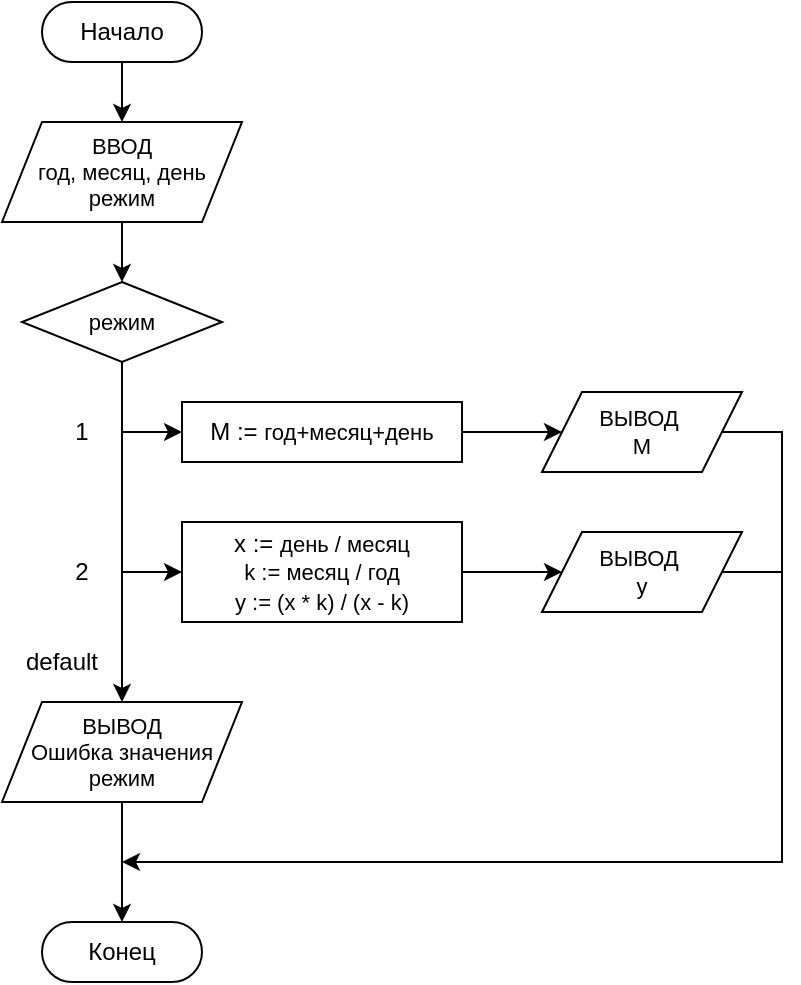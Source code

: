 <mxfile version="26.2.2" pages="7">
  <diagram name="3" id="bTulNxX-N_cK02OYHKEd">
    <mxGraphModel dx="1008" dy="1428" grid="1" gridSize="10" guides="1" tooltips="1" connect="1" arrows="1" fold="1" page="1" pageScale="1" pageWidth="827" pageHeight="1169" background="#ffffff" math="0" shadow="0">
      <root>
        <mxCell id="yw38F3mcdsQzRUj9NO8L-0" />
        <mxCell id="yw38F3mcdsQzRUj9NO8L-1" parent="yw38F3mcdsQzRUj9NO8L-0" />
        <mxCell id="yw38F3mcdsQzRUj9NO8L-2" style="edgeStyle=orthogonalEdgeStyle;rounded=0;orthogonalLoop=1;jettySize=auto;html=1;strokeColor=#000000;" parent="yw38F3mcdsQzRUj9NO8L-1" source="yw38F3mcdsQzRUj9NO8L-3" target="yw38F3mcdsQzRUj9NO8L-5" edge="1">
          <mxGeometry relative="1" as="geometry" />
        </mxCell>
        <mxCell id="yw38F3mcdsQzRUj9NO8L-3" value="&lt;font color=&quot;#000000&quot;&gt;Начало&lt;/font&gt;" style="rounded=1;whiteSpace=wrap;html=1;fontSize=12;glass=0;strokeWidth=1;shadow=0;arcSize=50;strokeColor=#000000;fillColor=none;" parent="yw38F3mcdsQzRUj9NO8L-1" vertex="1">
          <mxGeometry x="60" y="40" width="80" height="30" as="geometry" />
        </mxCell>
        <mxCell id="yw38F3mcdsQzRUj9NO8L-4" style="edgeStyle=orthogonalEdgeStyle;rounded=0;orthogonalLoop=1;jettySize=auto;html=1;" parent="yw38F3mcdsQzRUj9NO8L-1" source="yw38F3mcdsQzRUj9NO8L-5" target="yw38F3mcdsQzRUj9NO8L-7" edge="1">
          <mxGeometry relative="1" as="geometry" />
        </mxCell>
        <mxCell id="yw38F3mcdsQzRUj9NO8L-5" value="&lt;font color=&quot;#030303&quot;&gt;ВВОД&lt;br&gt;год, месяц, день&lt;/font&gt;&lt;div&gt;&lt;font color=&quot;#030303&quot;&gt;режим&lt;/font&gt;&lt;/div&gt;" style="shape=parallelogram;perimeter=parallelogramPerimeter;whiteSpace=wrap;html=1;fixedSize=1;rounded=0;strokeColor=#000000;align=center;verticalAlign=middle;fontFamily=Helvetica;fontSize=11;fontColor=default;fillColor=none;" parent="yw38F3mcdsQzRUj9NO8L-1" vertex="1">
          <mxGeometry x="40" y="100" width="120" height="50" as="geometry" />
        </mxCell>
        <mxCell id="yw38F3mcdsQzRUj9NO8L-6" style="edgeStyle=orthogonalEdgeStyle;rounded=0;orthogonalLoop=1;jettySize=auto;html=1;entryX=0.5;entryY=0;entryDx=0;entryDy=0;" parent="yw38F3mcdsQzRUj9NO8L-1" source="yw38F3mcdsQzRUj9NO8L-7" target="yw38F3mcdsQzRUj9NO8L-13" edge="1">
          <mxGeometry relative="1" as="geometry" />
        </mxCell>
        <mxCell id="yw38F3mcdsQzRUj9NO8L-7" value="режим" style="strokeWidth=1;html=1;shape=mxgraph.flowchart.decision;whiteSpace=wrap;fontSize=11;fillColor=none;strokeColor=#000000;rounded=0;fontColor=#000000;fillColor=none;" parent="yw38F3mcdsQzRUj9NO8L-1" vertex="1">
          <mxGeometry x="50" y="180" width="100" height="40" as="geometry" />
        </mxCell>
        <mxCell id="yw38F3mcdsQzRUj9NO8L-8" style="edgeStyle=orthogonalEdgeStyle;rounded=0;orthogonalLoop=1;jettySize=auto;html=1;entryX=0;entryY=0.5;entryDx=0;entryDy=0;" parent="yw38F3mcdsQzRUj9NO8L-1" source="yw38F3mcdsQzRUj9NO8L-9" target="yw38F3mcdsQzRUj9NO8L-11" edge="1">
          <mxGeometry relative="1" as="geometry" />
        </mxCell>
        <mxCell id="yw38F3mcdsQzRUj9NO8L-9" value="M :=&amp;nbsp;&lt;span style=&quot;color: rgb(3, 3, 3); font-size: 11px;&quot;&gt;год+месяц+день&lt;/span&gt;" style="rounded=0;whiteSpace=wrap;html=1;" parent="yw38F3mcdsQzRUj9NO8L-1" vertex="1">
          <mxGeometry x="130" y="240" width="140" height="30" as="geometry" />
        </mxCell>
        <mxCell id="yw38F3mcdsQzRUj9NO8L-10" style="edgeStyle=orthogonalEdgeStyle;rounded=0;orthogonalLoop=1;jettySize=auto;html=1;" parent="yw38F3mcdsQzRUj9NO8L-1" source="yw38F3mcdsQzRUj9NO8L-11" edge="1">
          <mxGeometry relative="1" as="geometry">
            <mxPoint x="100" y="470" as="targetPoint" />
            <Array as="points">
              <mxPoint x="430" y="255" />
              <mxPoint x="430" y="470" />
              <mxPoint x="100" y="470" />
            </Array>
          </mxGeometry>
        </mxCell>
        <mxCell id="yw38F3mcdsQzRUj9NO8L-11" value="&lt;font color=&quot;#030303&quot;&gt;ВЫВОД&amp;nbsp;&lt;br&gt;М&lt;/font&gt;" style="shape=parallelogram;perimeter=parallelogramPerimeter;whiteSpace=wrap;html=1;fixedSize=1;rounded=0;strokeColor=#000000;align=center;verticalAlign=middle;fontFamily=Helvetica;fontSize=11;fontColor=default;fillColor=none;" parent="yw38F3mcdsQzRUj9NO8L-1" vertex="1">
          <mxGeometry x="310" y="235" width="100" height="40" as="geometry" />
        </mxCell>
        <mxCell id="yw38F3mcdsQzRUj9NO8L-12" style="edgeStyle=orthogonalEdgeStyle;rounded=0;orthogonalLoop=1;jettySize=auto;html=1;entryX=0.5;entryY=0;entryDx=0;entryDy=0;strokeColor=#000000;" parent="yw38F3mcdsQzRUj9NO8L-1" source="yw38F3mcdsQzRUj9NO8L-13" target="yw38F3mcdsQzRUj9NO8L-14" edge="1">
          <mxGeometry relative="1" as="geometry" />
        </mxCell>
        <mxCell id="yw38F3mcdsQzRUj9NO8L-13" value="&lt;font color=&quot;#030303&quot;&gt;ВЫВОД&lt;br&gt;Ошибка значения режим&lt;br&gt;&lt;/font&gt;" style="shape=parallelogram;perimeter=parallelogramPerimeter;whiteSpace=wrap;html=1;fixedSize=1;rounded=0;strokeColor=#000000;align=center;verticalAlign=middle;fontFamily=Helvetica;fontSize=11;fontColor=default;fillColor=none;" parent="yw38F3mcdsQzRUj9NO8L-1" vertex="1">
          <mxGeometry x="40" y="390" width="120" height="50" as="geometry" />
        </mxCell>
        <mxCell id="yw38F3mcdsQzRUj9NO8L-14" value="&lt;font color=&quot;#000000&quot;&gt;Конец&lt;/font&gt;" style="rounded=1;whiteSpace=wrap;html=1;fontSize=12;glass=0;strokeWidth=1;shadow=0;arcSize=50;strokeColor=#050505;fillColor=none;" parent="yw38F3mcdsQzRUj9NO8L-1" vertex="1">
          <mxGeometry x="60" y="500" width="80" height="30" as="geometry" />
        </mxCell>
        <mxCell id="yw38F3mcdsQzRUj9NO8L-15" style="edgeStyle=orthogonalEdgeStyle;rounded=0;orthogonalLoop=1;jettySize=auto;html=1;entryX=0;entryY=0.5;entryDx=0;entryDy=0;" parent="yw38F3mcdsQzRUj9NO8L-1" source="yw38F3mcdsQzRUj9NO8L-16" target="yw38F3mcdsQzRUj9NO8L-17" edge="1">
          <mxGeometry relative="1" as="geometry" />
        </mxCell>
        <mxCell id="yw38F3mcdsQzRUj9NO8L-16" value="x :=&amp;nbsp;&lt;span style=&quot;color: rgb(3, 3, 3); font-size: 11px;&quot;&gt;день / месяц&lt;/span&gt;&lt;div&gt;&lt;font color=&quot;#030303&quot;&gt;&lt;span style=&quot;font-size: 11px;&quot;&gt;k :=&amp;nbsp;&lt;/span&gt;&lt;/font&gt;&lt;span style=&quot;color: rgb(3, 3, 3); font-size: 11px; background-color: transparent;&quot;&gt;месяц /&amp;nbsp;&lt;/span&gt;&lt;span style=&quot;color: rgb(3, 3, 3); font-size: 11px; background-color: transparent;&quot;&gt;год&lt;/span&gt;&lt;/div&gt;&lt;div&gt;&lt;font color=&quot;#030303&quot;&gt;&lt;span style=&quot;font-size: 11px;&quot;&gt;y :=&amp;nbsp;&lt;/span&gt;&lt;/font&gt;&lt;span style=&quot;background-color: transparent; font-size: 11px;&quot;&gt;&lt;font color=&quot;#030303&quot;&gt;(x * k) / (x - k)&lt;/font&gt;&lt;/span&gt;&lt;/div&gt;" style="rounded=0;whiteSpace=wrap;html=1;" parent="yw38F3mcdsQzRUj9NO8L-1" vertex="1">
          <mxGeometry x="130" y="300" width="140" height="50" as="geometry" />
        </mxCell>
        <mxCell id="yw38F3mcdsQzRUj9NO8L-17" value="&lt;font color=&quot;#030303&quot;&gt;ВЫВОД&amp;nbsp;&lt;br&gt;y&lt;/font&gt;" style="shape=parallelogram;perimeter=parallelogramPerimeter;whiteSpace=wrap;html=1;fixedSize=1;rounded=0;strokeColor=#000000;align=center;verticalAlign=middle;fontFamily=Helvetica;fontSize=11;fontColor=default;fillColor=none;" parent="yw38F3mcdsQzRUj9NO8L-1" vertex="1">
          <mxGeometry x="310" y="305" width="100" height="40" as="geometry" />
        </mxCell>
        <mxCell id="yw38F3mcdsQzRUj9NO8L-18" value="1" style="text;html=1;align=center;verticalAlign=middle;whiteSpace=wrap;rounded=0;" parent="yw38F3mcdsQzRUj9NO8L-1" vertex="1">
          <mxGeometry x="70" y="245" width="20" height="20" as="geometry" />
        </mxCell>
        <mxCell id="yw38F3mcdsQzRUj9NO8L-19" value="2" style="text;html=1;align=center;verticalAlign=middle;whiteSpace=wrap;rounded=0;" parent="yw38F3mcdsQzRUj9NO8L-1" vertex="1">
          <mxGeometry x="70" y="315" width="20" height="20" as="geometry" />
        </mxCell>
        <mxCell id="yw38F3mcdsQzRUj9NO8L-20" value="" style="endArrow=classic;html=1;rounded=0;entryX=0;entryY=0.5;entryDx=0;entryDy=0;endFill=1;" parent="yw38F3mcdsQzRUj9NO8L-1" target="yw38F3mcdsQzRUj9NO8L-9" edge="1">
          <mxGeometry width="50" height="50" relative="1" as="geometry">
            <mxPoint x="100" y="255" as="sourcePoint" />
            <mxPoint x="110" y="460" as="targetPoint" />
          </mxGeometry>
        </mxCell>
        <mxCell id="yw38F3mcdsQzRUj9NO8L-21" value="" style="endArrow=classic;html=1;rounded=0;entryX=0;entryY=0.5;entryDx=0;entryDy=0;endFill=1;" parent="yw38F3mcdsQzRUj9NO8L-1" target="yw38F3mcdsQzRUj9NO8L-16" edge="1">
          <mxGeometry width="50" height="50" relative="1" as="geometry">
            <mxPoint x="100" y="325" as="sourcePoint" />
            <mxPoint x="140" y="265" as="targetPoint" />
          </mxGeometry>
        </mxCell>
        <mxCell id="yw38F3mcdsQzRUj9NO8L-22" value="default" style="text;html=1;align=center;verticalAlign=middle;whiteSpace=wrap;rounded=0;" parent="yw38F3mcdsQzRUj9NO8L-1" vertex="1">
          <mxGeometry x="50" y="360" width="40" height="20" as="geometry" />
        </mxCell>
        <mxCell id="yw38F3mcdsQzRUj9NO8L-23" value="" style="endArrow=none;html=1;rounded=0;entryX=1;entryY=0.5;entryDx=0;entryDy=0;" parent="yw38F3mcdsQzRUj9NO8L-1" target="yw38F3mcdsQzRUj9NO8L-17" edge="1">
          <mxGeometry width="50" height="50" relative="1" as="geometry">
            <mxPoint x="430" y="325" as="sourcePoint" />
            <mxPoint x="110" y="460" as="targetPoint" />
          </mxGeometry>
        </mxCell>
      </root>
    </mxGraphModel>
  </diagram>
  <diagram id="C5RBs43oDa-KdzZeNtuy" name="4_1">
    <mxGraphModel dx="840" dy="1190" grid="1" gridSize="10" guides="1" tooltips="1" connect="1" arrows="1" fold="1" page="1" pageScale="1" pageWidth="827" pageHeight="1169" background="#ffffff" math="0" shadow="0">
      <root>
        <mxCell id="WIyWlLk6GJQsqaUBKTNV-0" />
        <mxCell id="WIyWlLk6GJQsqaUBKTNV-1" parent="WIyWlLk6GJQsqaUBKTNV-0" />
        <mxCell id="rWPsry6AmdHpaBM-P6xR-49" style="edgeStyle=orthogonalEdgeStyle;rounded=0;orthogonalLoop=1;jettySize=auto;html=1;strokeColor=#000000;" parent="WIyWlLk6GJQsqaUBKTNV-1" source="WIyWlLk6GJQsqaUBKTNV-3" target="_tUgVAbUULejPNzh22qy-0" edge="1">
          <mxGeometry relative="1" as="geometry" />
        </mxCell>
        <mxCell id="WIyWlLk6GJQsqaUBKTNV-3" value="&lt;font color=&quot;#000000&quot;&gt;Начало&lt;/font&gt;" style="rounded=1;whiteSpace=wrap;html=1;fontSize=12;glass=0;strokeWidth=1;shadow=0;arcSize=50;strokeColor=#000000;fillColor=none;" parent="WIyWlLk6GJQsqaUBKTNV-1" vertex="1">
          <mxGeometry x="100" y="40" width="80" height="30" as="geometry" />
        </mxCell>
        <mxCell id="NYWGQAz_OEQq6zRRZODQ-7" style="edgeStyle=orthogonalEdgeStyle;rounded=0;orthogonalLoop=1;jettySize=auto;html=1;" edge="1" parent="WIyWlLk6GJQsqaUBKTNV-1" source="_tUgVAbUULejPNzh22qy-0" target="NYWGQAz_OEQq6zRRZODQ-0">
          <mxGeometry relative="1" as="geometry" />
        </mxCell>
        <mxCell id="_tUgVAbUULejPNzh22qy-0" value="&lt;font color=&quot;#030303&quot;&gt;ВВОД&lt;br&gt;день рождения F&lt;br&gt;&lt;/font&gt;" style="shape=parallelogram;perimeter=parallelogramPerimeter;whiteSpace=wrap;html=1;fixedSize=1;rounded=0;strokeColor=#000000;align=center;verticalAlign=middle;fontFamily=Helvetica;fontSize=11;fontColor=default;fillColor=none;" parent="WIyWlLk6GJQsqaUBKTNV-1" vertex="1">
          <mxGeometry x="80" y="100" width="120" height="50" as="geometry" />
        </mxCell>
        <mxCell id="NYWGQAz_OEQq6zRRZODQ-8" style="edgeStyle=orthogonalEdgeStyle;rounded=0;orthogonalLoop=1;jettySize=auto;html=1;" edge="1" parent="WIyWlLk6GJQsqaUBKTNV-1" source="NYWGQAz_OEQq6zRRZODQ-0" target="NYWGQAz_OEQq6zRRZODQ-1">
          <mxGeometry relative="1" as="geometry" />
        </mxCell>
        <mxCell id="NYWGQAz_OEQq6zRRZODQ-0" value="x :=&amp;nbsp;&lt;span style=&quot;color: rgb(3, 3, 3); font-size: 11px;&quot;&gt;случайное[-F; F]&lt;/span&gt;&lt;div&gt;&lt;font color=&quot;#030303&quot;&gt;&lt;span style=&quot;font-size: 11px;&quot;&gt;n :=&amp;nbsp;&lt;/span&gt;&lt;/font&gt;&lt;span style=&quot;color: rgb(3, 3, 3); font-size: 11px; background-color: transparent;&quot;&gt;случайное[2; 8]&lt;br&gt;&lt;/span&gt;&lt;/div&gt;&lt;div&gt;&lt;span style=&quot;color: rgb(3, 3, 3); font-size: 11px; background-color: transparent;&quot;&gt;a := 1&lt;/span&gt;&lt;/div&gt;" style="rounded=0;whiteSpace=wrap;html=1;" vertex="1" parent="WIyWlLk6GJQsqaUBKTNV-1">
          <mxGeometry x="80" y="180" width="120" height="50" as="geometry" />
        </mxCell>
        <mxCell id="NYWGQAz_OEQq6zRRZODQ-10" style="edgeStyle=orthogonalEdgeStyle;rounded=0;orthogonalLoop=1;jettySize=auto;html=1;" edge="1" parent="WIyWlLk6GJQsqaUBKTNV-1" source="NYWGQAz_OEQq6zRRZODQ-1" target="NYWGQAz_OEQq6zRRZODQ-4">
          <mxGeometry relative="1" as="geometry" />
        </mxCell>
        <mxCell id="NYWGQAz_OEQq6zRRZODQ-1" value="&lt;font color=&quot;#030303&quot;&gt;ВЫВОД&lt;br&gt;x, n&lt;br&gt;&lt;/font&gt;" style="shape=parallelogram;perimeter=parallelogramPerimeter;whiteSpace=wrap;html=1;fixedSize=1;rounded=0;strokeColor=#000000;align=center;verticalAlign=middle;fontFamily=Helvetica;fontSize=11;fontColor=default;fillColor=none;" vertex="1" parent="WIyWlLk6GJQsqaUBKTNV-1">
          <mxGeometry x="80" y="260" width="120" height="50" as="geometry" />
        </mxCell>
        <mxCell id="NYWGQAz_OEQq6zRRZODQ-11" style="edgeStyle=orthogonalEdgeStyle;rounded=0;orthogonalLoop=1;jettySize=auto;html=1;entryX=0.5;entryY=0;entryDx=0;entryDy=0;" edge="1" parent="WIyWlLk6GJQsqaUBKTNV-1" source="NYWGQAz_OEQq6zRRZODQ-4" target="NYWGQAz_OEQq6zRRZODQ-5">
          <mxGeometry relative="1" as="geometry" />
        </mxCell>
        <mxCell id="NYWGQAz_OEQq6zRRZODQ-13" style="edgeStyle=orthogonalEdgeStyle;rounded=0;orthogonalLoop=1;jettySize=auto;html=1;exitX=1;exitY=0.5;exitDx=0;exitDy=0;" edge="1" parent="WIyWlLk6GJQsqaUBKTNV-1" source="NYWGQAz_OEQq6zRRZODQ-4" target="NYWGQAz_OEQq6zRRZODQ-6">
          <mxGeometry relative="1" as="geometry">
            <Array as="points">
              <mxPoint x="230" y="360" />
              <mxPoint x="230" y="490" />
              <mxPoint x="140" y="490" />
            </Array>
          </mxGeometry>
        </mxCell>
        <mxCell id="NYWGQAz_OEQq6zRRZODQ-4" value="n = n, 1, 1" style="shape=hexagon;perimeter=hexagonPerimeter2;whiteSpace=wrap;html=1;fixedSize=1;" vertex="1" parent="WIyWlLk6GJQsqaUBKTNV-1">
          <mxGeometry x="80" y="340" width="120" height="40" as="geometry" />
        </mxCell>
        <mxCell id="NYWGQAz_OEQq6zRRZODQ-12" style="edgeStyle=orthogonalEdgeStyle;rounded=0;orthogonalLoop=1;jettySize=auto;html=1;entryX=0;entryY=0.5;entryDx=0;entryDy=0;exitX=0.5;exitY=1;exitDx=0;exitDy=0;" edge="1" parent="WIyWlLk6GJQsqaUBKTNV-1" source="NYWGQAz_OEQq6zRRZODQ-5" target="NYWGQAz_OEQq6zRRZODQ-4">
          <mxGeometry relative="1" as="geometry">
            <Array as="points">
              <mxPoint x="140" y="470" />
              <mxPoint x="50" y="470" />
              <mxPoint x="50" y="360" />
            </Array>
          </mxGeometry>
        </mxCell>
        <mxCell id="NYWGQAz_OEQq6zRRZODQ-5" value="&lt;div&gt;&lt;span style=&quot;color: rgb(3, 3, 3); font-size: 11px; background-color: transparent;&quot;&gt;a := a * x&lt;/span&gt;&lt;/div&gt;" style="rounded=0;whiteSpace=wrap;html=1;" vertex="1" parent="WIyWlLk6GJQsqaUBKTNV-1">
          <mxGeometry x="80" y="410" width="120" height="30" as="geometry" />
        </mxCell>
        <mxCell id="NYWGQAz_OEQq6zRRZODQ-15" style="edgeStyle=orthogonalEdgeStyle;rounded=0;orthogonalLoop=1;jettySize=auto;html=1;" edge="1" parent="WIyWlLk6GJQsqaUBKTNV-1" source="NYWGQAz_OEQq6zRRZODQ-6" target="NYWGQAz_OEQq6zRRZODQ-14">
          <mxGeometry relative="1" as="geometry" />
        </mxCell>
        <mxCell id="NYWGQAz_OEQq6zRRZODQ-6" value="&lt;font color=&quot;#030303&quot;&gt;ВЫВОД&lt;br&gt;a&lt;/font&gt;" style="shape=parallelogram;perimeter=parallelogramPerimeter;whiteSpace=wrap;html=1;fixedSize=1;rounded=0;strokeColor=#000000;align=center;verticalAlign=middle;fontFamily=Helvetica;fontSize=11;fontColor=default;fillColor=none;" vertex="1" parent="WIyWlLk6GJQsqaUBKTNV-1">
          <mxGeometry x="80" y="520" width="120" height="50" as="geometry" />
        </mxCell>
        <mxCell id="NYWGQAz_OEQq6zRRZODQ-14" value="&lt;font color=&quot;#000000&quot;&gt;Конец&lt;/font&gt;" style="rounded=1;whiteSpace=wrap;html=1;fontSize=12;glass=0;strokeWidth=1;shadow=0;arcSize=50;strokeColor=#050505;fillColor=none;" vertex="1" parent="WIyWlLk6GJQsqaUBKTNV-1">
          <mxGeometry x="100" y="600" width="80" height="30" as="geometry" />
        </mxCell>
      </root>
    </mxGraphModel>
  </diagram>
  <diagram name="4_2" id="Z9FzK6TgGBRw3Se_E3ds">
    <mxGraphModel dx="840" dy="1190" grid="1" gridSize="10" guides="1" tooltips="1" connect="1" arrows="1" fold="1" page="1" pageScale="1" pageWidth="827" pageHeight="1169" background="#ffffff" math="0" shadow="0">
      <root>
        <mxCell id="ipZANFjcIUW5uVRtV6sI-0" />
        <mxCell id="ipZANFjcIUW5uVRtV6sI-1" parent="ipZANFjcIUW5uVRtV6sI-0" />
        <mxCell id="G69h3lBmjGKWp0HSBZiU-0" style="edgeStyle=orthogonalEdgeStyle;rounded=0;orthogonalLoop=1;jettySize=auto;html=1;strokeColor=#000000;" edge="1" parent="ipZANFjcIUW5uVRtV6sI-1" source="G69h3lBmjGKWp0HSBZiU-1" target="G69h3lBmjGKWp0HSBZiU-3">
          <mxGeometry relative="1" as="geometry" />
        </mxCell>
        <mxCell id="G69h3lBmjGKWp0HSBZiU-1" value="&lt;font color=&quot;#000000&quot;&gt;Начало&lt;/font&gt;" style="rounded=1;whiteSpace=wrap;html=1;fontSize=12;glass=0;strokeWidth=1;shadow=0;arcSize=50;strokeColor=#000000;fillColor=none;" vertex="1" parent="ipZANFjcIUW5uVRtV6sI-1">
          <mxGeometry x="100" y="40" width="80" height="30" as="geometry" />
        </mxCell>
        <mxCell id="G69h3lBmjGKWp0HSBZiU-2" style="edgeStyle=orthogonalEdgeStyle;rounded=0;orthogonalLoop=1;jettySize=auto;html=1;" edge="1" parent="ipZANFjcIUW5uVRtV6sI-1" source="G69h3lBmjGKWp0HSBZiU-3" target="G69h3lBmjGKWp0HSBZiU-5">
          <mxGeometry relative="1" as="geometry" />
        </mxCell>
        <mxCell id="G69h3lBmjGKWp0HSBZiU-3" value="&lt;font color=&quot;#030303&quot;&gt;ВВОД&lt;br&gt;день рождения F&lt;br&gt;&lt;/font&gt;" style="shape=parallelogram;perimeter=parallelogramPerimeter;whiteSpace=wrap;html=1;fixedSize=1;rounded=0;strokeColor=#000000;align=center;verticalAlign=middle;fontFamily=Helvetica;fontSize=11;fontColor=default;fillColor=none;" vertex="1" parent="ipZANFjcIUW5uVRtV6sI-1">
          <mxGeometry x="80" y="100" width="120" height="50" as="geometry" />
        </mxCell>
        <mxCell id="G69h3lBmjGKWp0HSBZiU-4" style="edgeStyle=orthogonalEdgeStyle;rounded=0;orthogonalLoop=1;jettySize=auto;html=1;" edge="1" parent="ipZANFjcIUW5uVRtV6sI-1" source="G69h3lBmjGKWp0HSBZiU-5" target="G69h3lBmjGKWp0HSBZiU-7">
          <mxGeometry relative="1" as="geometry" />
        </mxCell>
        <mxCell id="G69h3lBmjGKWp0HSBZiU-5" value="x :=&amp;nbsp;&lt;span style=&quot;color: rgb(3, 3, 3); font-size: 11px;&quot;&gt;случайное[-F; F]&lt;/span&gt;&lt;div&gt;&lt;font color=&quot;#030303&quot;&gt;&lt;span style=&quot;font-size: 11px;&quot;&gt;n :=&amp;nbsp;&lt;/span&gt;&lt;/font&gt;&lt;span style=&quot;color: rgb(3, 3, 3); font-size: 11px; background-color: transparent;&quot;&gt;случайное[2; 8]&lt;br&gt;&lt;/span&gt;&lt;/div&gt;&lt;div&gt;&lt;span style=&quot;color: rgb(3, 3, 3); font-size: 11px; background-color: transparent;&quot;&gt;a := 1&lt;/span&gt;&lt;/div&gt;" style="rounded=0;whiteSpace=wrap;html=1;" vertex="1" parent="ipZANFjcIUW5uVRtV6sI-1">
          <mxGeometry x="80" y="180" width="120" height="50" as="geometry" />
        </mxCell>
        <mxCell id="G69h3lBmjGKWp0HSBZiU-7" value="&lt;font color=&quot;#030303&quot;&gt;ВЫВОД&lt;br&gt;x, n&lt;br&gt;&lt;/font&gt;" style="shape=parallelogram;perimeter=parallelogramPerimeter;whiteSpace=wrap;html=1;fixedSize=1;rounded=0;strokeColor=#000000;align=center;verticalAlign=middle;fontFamily=Helvetica;fontSize=11;fontColor=default;fillColor=none;" vertex="1" parent="ipZANFjcIUW5uVRtV6sI-1">
          <mxGeometry x="80" y="260" width="120" height="50" as="geometry" />
        </mxCell>
        <mxCell id="G69h3lBmjGKWp0HSBZiU-9" style="edgeStyle=orthogonalEdgeStyle;rounded=0;orthogonalLoop=1;jettySize=auto;html=1;exitX=1;exitY=0.5;exitDx=0;exitDy=0;exitPerimeter=0;" edge="1" parent="ipZANFjcIUW5uVRtV6sI-1" source="G69h3lBmjGKWp0HSBZiU-16" target="G69h3lBmjGKWp0HSBZiU-14">
          <mxGeometry relative="1" as="geometry">
            <Array as="points">
              <mxPoint x="230" y="370" />
              <mxPoint x="230" y="500" />
              <mxPoint x="140" y="500" />
            </Array>
            <mxPoint x="200" y="370" as="sourcePoint" />
          </mxGeometry>
        </mxCell>
        <mxCell id="G69h3lBmjGKWp0HSBZiU-11" style="edgeStyle=orthogonalEdgeStyle;rounded=0;orthogonalLoop=1;jettySize=auto;html=1;exitX=0.5;exitY=1;exitDx=0;exitDy=0;" edge="1" parent="ipZANFjcIUW5uVRtV6sI-1" source="G69h3lBmjGKWp0HSBZiU-12">
          <mxGeometry relative="1" as="geometry">
            <Array as="points">
              <mxPoint x="140" y="480" />
              <mxPoint x="50" y="480" />
              <mxPoint x="50" y="330" />
            </Array>
            <mxPoint x="140" y="330" as="targetPoint" />
          </mxGeometry>
        </mxCell>
        <mxCell id="G69h3lBmjGKWp0HSBZiU-12" value="&lt;div&gt;&lt;span style=&quot;color: rgb(3, 3, 3); font-size: 11px; background-color: transparent;&quot;&gt;a := a * x&lt;/span&gt;&lt;/div&gt;&lt;div&gt;&lt;span style=&quot;color: rgb(3, 3, 3); font-size: 11px; background-color: transparent;&quot;&gt;n := n - 1&lt;/span&gt;&lt;/div&gt;" style="rounded=0;whiteSpace=wrap;html=1;" vertex="1" parent="ipZANFjcIUW5uVRtV6sI-1">
          <mxGeometry x="80" y="420" width="120" height="40" as="geometry" />
        </mxCell>
        <mxCell id="G69h3lBmjGKWp0HSBZiU-13" style="edgeStyle=orthogonalEdgeStyle;rounded=0;orthogonalLoop=1;jettySize=auto;html=1;" edge="1" parent="ipZANFjcIUW5uVRtV6sI-1" source="G69h3lBmjGKWp0HSBZiU-14" target="G69h3lBmjGKWp0HSBZiU-15">
          <mxGeometry relative="1" as="geometry" />
        </mxCell>
        <mxCell id="G69h3lBmjGKWp0HSBZiU-14" value="&lt;font color=&quot;#030303&quot;&gt;ВЫВОД&lt;br&gt;a&lt;/font&gt;" style="shape=parallelogram;perimeter=parallelogramPerimeter;whiteSpace=wrap;html=1;fixedSize=1;rounded=0;strokeColor=#000000;align=center;verticalAlign=middle;fontFamily=Helvetica;fontSize=11;fontColor=default;fillColor=none;" vertex="1" parent="ipZANFjcIUW5uVRtV6sI-1">
          <mxGeometry x="80" y="530" width="120" height="50" as="geometry" />
        </mxCell>
        <mxCell id="G69h3lBmjGKWp0HSBZiU-15" value="&lt;font color=&quot;#000000&quot;&gt;Конец&lt;/font&gt;" style="rounded=1;whiteSpace=wrap;html=1;fontSize=12;glass=0;strokeWidth=1;shadow=0;arcSize=50;strokeColor=#050505;fillColor=none;" vertex="1" parent="ipZANFjcIUW5uVRtV6sI-1">
          <mxGeometry x="100" y="610" width="80" height="30" as="geometry" />
        </mxCell>
        <mxCell id="G69h3lBmjGKWp0HSBZiU-17" style="edgeStyle=orthogonalEdgeStyle;rounded=0;orthogonalLoop=1;jettySize=auto;html=1;" edge="1" parent="ipZANFjcIUW5uVRtV6sI-1" source="G69h3lBmjGKWp0HSBZiU-16" target="G69h3lBmjGKWp0HSBZiU-12">
          <mxGeometry relative="1" as="geometry" />
        </mxCell>
        <mxCell id="G69h3lBmjGKWp0HSBZiU-16" value="n &amp;gt; 0" style="strokeWidth=1;html=1;shape=mxgraph.flowchart.decision;whiteSpace=wrap;fontSize=11;fillColor=none;strokeColor=#000000;rounded=0;fontColor=#000000;fillColor=none;" vertex="1" parent="ipZANFjcIUW5uVRtV6sI-1">
          <mxGeometry x="90" y="350" width="100" height="40" as="geometry" />
        </mxCell>
        <mxCell id="G69h3lBmjGKWp0HSBZiU-18" style="edgeStyle=orthogonalEdgeStyle;rounded=0;orthogonalLoop=1;jettySize=auto;html=1;entryX=0.5;entryY=0;entryDx=0;entryDy=0;entryPerimeter=0;" edge="1" parent="ipZANFjcIUW5uVRtV6sI-1" source="G69h3lBmjGKWp0HSBZiU-7" target="G69h3lBmjGKWp0HSBZiU-16">
          <mxGeometry relative="1" as="geometry" />
        </mxCell>
        <mxCell id="Gj4WtHLdEt56oMOy4QK4-0" value="Да" style="text;html=1;align=center;verticalAlign=middle;whiteSpace=wrap;rounded=0;" vertex="1" parent="ipZANFjcIUW5uVRtV6sI-1">
          <mxGeometry x="150" y="390" width="20" height="20" as="geometry" />
        </mxCell>
        <mxCell id="Gj4WtHLdEt56oMOy4QK4-1" value="Нет" style="text;html=1;align=center;verticalAlign=middle;whiteSpace=wrap;rounded=0;" vertex="1" parent="ipZANFjcIUW5uVRtV6sI-1">
          <mxGeometry x="200" y="350" width="20" height="20" as="geometry" />
        </mxCell>
      </root>
    </mxGraphModel>
  </diagram>
  <diagram name="4_3" id="kENyLnzxvrkajyzLDpRJ">
    <mxGraphModel dx="1019" dy="1428" grid="1" gridSize="10" guides="1" tooltips="1" connect="1" arrows="1" fold="1" page="1" pageScale="1" pageWidth="827" pageHeight="1169" background="#ffffff" math="0" shadow="0">
      <root>
        <mxCell id="gs-kK319Pl3pvdp8O3IS-0" />
        <mxCell id="gs-kK319Pl3pvdp8O3IS-1" parent="gs-kK319Pl3pvdp8O3IS-0" />
        <mxCell id="gs-kK319Pl3pvdp8O3IS-2" style="edgeStyle=orthogonalEdgeStyle;rounded=0;orthogonalLoop=1;jettySize=auto;html=1;strokeColor=#000000;" parent="gs-kK319Pl3pvdp8O3IS-1" source="gs-kK319Pl3pvdp8O3IS-3" target="gs-kK319Pl3pvdp8O3IS-5" edge="1">
          <mxGeometry relative="1" as="geometry" />
        </mxCell>
        <mxCell id="gs-kK319Pl3pvdp8O3IS-3" value="&lt;font color=&quot;#000000&quot;&gt;Начало&lt;/font&gt;" style="rounded=1;whiteSpace=wrap;html=1;fontSize=12;glass=0;strokeWidth=1;shadow=0;arcSize=50;strokeColor=#000000;fillColor=none;" parent="gs-kK319Pl3pvdp8O3IS-1" vertex="1">
          <mxGeometry x="100" y="40" width="80" height="30" as="geometry" />
        </mxCell>
        <mxCell id="gs-kK319Pl3pvdp8O3IS-4" style="edgeStyle=orthogonalEdgeStyle;rounded=0;orthogonalLoop=1;jettySize=auto;html=1;" parent="gs-kK319Pl3pvdp8O3IS-1" source="gs-kK319Pl3pvdp8O3IS-5" target="gs-kK319Pl3pvdp8O3IS-7" edge="1">
          <mxGeometry relative="1" as="geometry" />
        </mxCell>
        <mxCell id="gs-kK319Pl3pvdp8O3IS-5" value="&lt;font color=&quot;#030303&quot;&gt;ВВОД&lt;br&gt;день рождения F&lt;br&gt;&lt;/font&gt;" style="shape=parallelogram;perimeter=parallelogramPerimeter;whiteSpace=wrap;html=1;fixedSize=1;rounded=0;strokeColor=#000000;align=center;verticalAlign=middle;fontFamily=Helvetica;fontSize=11;fontColor=default;fillColor=none;" parent="gs-kK319Pl3pvdp8O3IS-1" vertex="1">
          <mxGeometry x="80" y="100" width="120" height="50" as="geometry" />
        </mxCell>
        <mxCell id="gs-kK319Pl3pvdp8O3IS-6" style="edgeStyle=orthogonalEdgeStyle;rounded=0;orthogonalLoop=1;jettySize=auto;html=1;" parent="gs-kK319Pl3pvdp8O3IS-1" source="gs-kK319Pl3pvdp8O3IS-7" target="gs-kK319Pl3pvdp8O3IS-8" edge="1">
          <mxGeometry relative="1" as="geometry" />
        </mxCell>
        <mxCell id="gs-kK319Pl3pvdp8O3IS-7" value="x :=&amp;nbsp;&lt;span style=&quot;color: rgb(3, 3, 3); font-size: 11px;&quot;&gt;случайное[-F; F]&lt;/span&gt;&lt;div&gt;&lt;font color=&quot;#030303&quot;&gt;&lt;span style=&quot;font-size: 11px;&quot;&gt;n :=&amp;nbsp;&lt;/span&gt;&lt;/font&gt;&lt;span style=&quot;color: rgb(3, 3, 3); font-size: 11px; background-color: transparent;&quot;&gt;случайное[2; 8]&lt;br&gt;&lt;/span&gt;&lt;/div&gt;&lt;div&gt;&lt;span style=&quot;color: rgb(3, 3, 3); font-size: 11px; background-color: transparent;&quot;&gt;a := 1&lt;/span&gt;&lt;/div&gt;" style="rounded=0;whiteSpace=wrap;html=1;" parent="gs-kK319Pl3pvdp8O3IS-1" vertex="1">
          <mxGeometry x="80" y="180" width="120" height="50" as="geometry" />
        </mxCell>
        <mxCell id="gs-kK319Pl3pvdp8O3IS-8" value="&lt;font color=&quot;#030303&quot;&gt;ВЫВОД&lt;br&gt;x, n&lt;br&gt;&lt;/font&gt;" style="shape=parallelogram;perimeter=parallelogramPerimeter;whiteSpace=wrap;html=1;fixedSize=1;rounded=0;strokeColor=#000000;align=center;verticalAlign=middle;fontFamily=Helvetica;fontSize=11;fontColor=default;fillColor=none;" parent="gs-kK319Pl3pvdp8O3IS-1" vertex="1">
          <mxGeometry x="80" y="260" width="120" height="50" as="geometry" />
        </mxCell>
        <mxCell id="gs-kK319Pl3pvdp8O3IS-9" style="edgeStyle=orthogonalEdgeStyle;rounded=0;orthogonalLoop=1;jettySize=auto;html=1;exitX=1;exitY=0.5;exitDx=0;exitDy=0;exitPerimeter=0;" parent="gs-kK319Pl3pvdp8O3IS-1" source="mGt9nb5VgUMEUDBqHFJm-0" target="gs-kK319Pl3pvdp8O3IS-13" edge="1">
          <mxGeometry relative="1" as="geometry">
            <Array as="points">
              <mxPoint x="230" y="440" />
              <mxPoint x="230" y="500" />
              <mxPoint x="140" y="500" />
            </Array>
            <mxPoint x="190" y="370" as="sourcePoint" />
          </mxGeometry>
        </mxCell>
        <mxCell id="gs-kK319Pl3pvdp8O3IS-10" style="edgeStyle=orthogonalEdgeStyle;rounded=0;orthogonalLoop=1;jettySize=auto;html=1;" parent="gs-kK319Pl3pvdp8O3IS-1" source="mGt9nb5VgUMEUDBqHFJm-0" edge="1">
          <mxGeometry relative="1" as="geometry">
            <Array as="points">
              <mxPoint x="140" y="480" />
              <mxPoint x="50" y="480" />
              <mxPoint x="50" y="330" />
            </Array>
            <mxPoint x="140" y="460" as="sourcePoint" />
            <mxPoint x="140" y="330" as="targetPoint" />
          </mxGeometry>
        </mxCell>
        <mxCell id="gs-kK319Pl3pvdp8O3IS-12" style="edgeStyle=orthogonalEdgeStyle;rounded=0;orthogonalLoop=1;jettySize=auto;html=1;" parent="gs-kK319Pl3pvdp8O3IS-1" source="gs-kK319Pl3pvdp8O3IS-13" target="gs-kK319Pl3pvdp8O3IS-14" edge="1">
          <mxGeometry relative="1" as="geometry" />
        </mxCell>
        <mxCell id="gs-kK319Pl3pvdp8O3IS-13" value="&lt;font color=&quot;#030303&quot;&gt;ВЫВОД&lt;br&gt;a&lt;/font&gt;" style="shape=parallelogram;perimeter=parallelogramPerimeter;whiteSpace=wrap;html=1;fixedSize=1;rounded=0;strokeColor=#000000;align=center;verticalAlign=middle;fontFamily=Helvetica;fontSize=11;fontColor=default;fillColor=none;" parent="gs-kK319Pl3pvdp8O3IS-1" vertex="1">
          <mxGeometry x="80" y="530" width="120" height="50" as="geometry" />
        </mxCell>
        <mxCell id="gs-kK319Pl3pvdp8O3IS-14" value="&lt;font color=&quot;#000000&quot;&gt;Конец&lt;/font&gt;" style="rounded=1;whiteSpace=wrap;html=1;fontSize=12;glass=0;strokeWidth=1;shadow=0;arcSize=50;strokeColor=#050505;fillColor=none;" parent="gs-kK319Pl3pvdp8O3IS-1" vertex="1">
          <mxGeometry x="100" y="610" width="80" height="30" as="geometry" />
        </mxCell>
        <mxCell id="gs-kK319Pl3pvdp8O3IS-17" style="edgeStyle=orthogonalEdgeStyle;rounded=0;orthogonalLoop=1;jettySize=auto;html=1;entryX=0.5;entryY=0;entryDx=0;entryDy=0;entryPerimeter=0;" parent="gs-kK319Pl3pvdp8O3IS-1" source="gs-kK319Pl3pvdp8O3IS-8" edge="1">
          <mxGeometry relative="1" as="geometry">
            <mxPoint x="140" y="350" as="targetPoint" />
          </mxGeometry>
        </mxCell>
        <mxCell id="mGt9nb5VgUMEUDBqHFJm-0" value="n &amp;gt; 0" style="strokeWidth=1;html=1;shape=mxgraph.flowchart.decision;whiteSpace=wrap;fontSize=11;fillColor=none;strokeColor=#000000;rounded=0;fontColor=#000000;fillColor=none;" parent="gs-kK319Pl3pvdp8O3IS-1" vertex="1">
          <mxGeometry x="90" y="420" width="100" height="40" as="geometry" />
        </mxCell>
        <mxCell id="mGt9nb5VgUMEUDBqHFJm-1" value="&lt;div&gt;&lt;span style=&quot;color: rgb(3, 3, 3); font-size: 11px; background-color: transparent;&quot;&gt;a := a * x&lt;/span&gt;&lt;/div&gt;&lt;div&gt;&lt;span style=&quot;color: rgb(3, 3, 3); font-size: 11px; background-color: transparent;&quot;&gt;n := n - 1&lt;/span&gt;&lt;/div&gt;" style="rounded=0;whiteSpace=wrap;html=1;" parent="gs-kK319Pl3pvdp8O3IS-1" vertex="1">
          <mxGeometry x="80" y="350" width="120" height="40" as="geometry" />
        </mxCell>
        <mxCell id="mGt9nb5VgUMEUDBqHFJm-2" style="edgeStyle=orthogonalEdgeStyle;rounded=0;orthogonalLoop=1;jettySize=auto;html=1;entryX=0.5;entryY=0;entryDx=0;entryDy=0;entryPerimeter=0;" parent="gs-kK319Pl3pvdp8O3IS-1" source="mGt9nb5VgUMEUDBqHFJm-1" target="mGt9nb5VgUMEUDBqHFJm-0" edge="1">
          <mxGeometry relative="1" as="geometry" />
        </mxCell>
        <mxCell id="AHulAED0kffwGEVdwEbB-0" value="Да" style="text;html=1;align=center;verticalAlign=middle;whiteSpace=wrap;rounded=0;" parent="gs-kK319Pl3pvdp8O3IS-1" vertex="1">
          <mxGeometry x="150" y="460" width="20" height="20" as="geometry" />
        </mxCell>
        <mxCell id="AHulAED0kffwGEVdwEbB-1" value="Нет" style="text;html=1;align=center;verticalAlign=middle;whiteSpace=wrap;rounded=0;" parent="gs-kK319Pl3pvdp8O3IS-1" vertex="1">
          <mxGeometry x="200" y="420" width="20" height="20" as="geometry" />
        </mxCell>
      </root>
    </mxGraphModel>
  </diagram>
  <diagram name="5" id="GSyDCFpr0OxgdwqxgbbU">
    <mxGraphModel dx="842" dy="1190" grid="1" gridSize="10" guides="1" tooltips="1" connect="1" arrows="1" fold="1" page="1" pageScale="1" pageWidth="827" pageHeight="1169" background="#ffffff" math="0" shadow="0">
      <root>
        <mxCell id="VKwYVxJGvWSyl-MghKKO-0" />
        <mxCell id="VKwYVxJGvWSyl-MghKKO-1" parent="VKwYVxJGvWSyl-MghKKO-0" />
        <mxCell id="VKwYVxJGvWSyl-MghKKO-2" style="edgeStyle=orthogonalEdgeStyle;rounded=0;orthogonalLoop=1;jettySize=auto;html=1;strokeColor=#000000;" edge="1" parent="VKwYVxJGvWSyl-MghKKO-1" source="VKwYVxJGvWSyl-MghKKO-3" target="VKwYVxJGvWSyl-MghKKO-5">
          <mxGeometry relative="1" as="geometry" />
        </mxCell>
        <mxCell id="VKwYVxJGvWSyl-MghKKO-3" value="&lt;font color=&quot;#000000&quot;&gt;Начало&lt;/font&gt;" style="rounded=1;whiteSpace=wrap;html=1;fontSize=12;glass=0;strokeWidth=1;shadow=0;arcSize=50;strokeColor=#000000;fillColor=none;" vertex="1" parent="VKwYVxJGvWSyl-MghKKO-1">
          <mxGeometry x="240" y="40" width="80" height="30" as="geometry" />
        </mxCell>
        <mxCell id="Og-Y5PTYPfUTxVddK7u5-37" style="edgeStyle=orthogonalEdgeStyle;rounded=0;orthogonalLoop=1;jettySize=auto;html=1;" edge="1" parent="VKwYVxJGvWSyl-MghKKO-1" source="VKwYVxJGvWSyl-MghKKO-5" target="7deRpXsqiabQbQd2XIAY-14">
          <mxGeometry relative="1" as="geometry" />
        </mxCell>
        <mxCell id="VKwYVxJGvWSyl-MghKKO-5" value="&lt;font color=&quot;#030303&quot;&gt;ВВОД&lt;br&gt;день рождения d&lt;br&gt;&lt;/font&gt;" style="shape=parallelogram;perimeter=parallelogramPerimeter;whiteSpace=wrap;html=1;fixedSize=1;rounded=0;strokeColor=#000000;align=center;verticalAlign=middle;fontFamily=Helvetica;fontSize=11;fontColor=default;fillColor=none;" vertex="1" parent="VKwYVxJGvWSyl-MghKKO-1">
          <mxGeometry x="220" y="100" width="120" height="50" as="geometry" />
        </mxCell>
        <mxCell id="Og-Y5PTYPfUTxVddK7u5-6" style="edgeStyle=orthogonalEdgeStyle;rounded=0;orthogonalLoop=1;jettySize=auto;html=1;entryX=0.5;entryY=0;entryDx=0;entryDy=0;exitX=0;exitY=0.5;exitDx=0;exitDy=0;exitPerimeter=0;" edge="1" parent="VKwYVxJGvWSyl-MghKKO-1" source="7deRpXsqiabQbQd2XIAY-14" target="Og-Y5PTYPfUTxVddK7u5-5">
          <mxGeometry relative="1" as="geometry" />
        </mxCell>
        <mxCell id="Og-Y5PTYPfUTxVddK7u5-64" style="edgeStyle=orthogonalEdgeStyle;rounded=0;orthogonalLoop=1;jettySize=auto;html=1;entryX=0.5;entryY=0;entryDx=0;entryDy=0;" edge="1" parent="VKwYVxJGvWSyl-MghKKO-1" source="7deRpXsqiabQbQd2XIAY-14" target="Og-Y5PTYPfUTxVddK7u5-44">
          <mxGeometry relative="1" as="geometry" />
        </mxCell>
        <mxCell id="7deRpXsqiabQbQd2XIAY-14" value="d четное ?" style="strokeWidth=1;html=1;shape=mxgraph.flowchart.decision;whiteSpace=wrap;fontSize=11;fillColor=none;strokeColor=#000000;rounded=0;fontColor=#000000;fillColor=none;" vertex="1" parent="VKwYVxJGvWSyl-MghKKO-1">
          <mxGeometry x="230" y="180" width="100" height="40" as="geometry" />
        </mxCell>
        <mxCell id="Og-Y5PTYPfUTxVddK7u5-1" style="edgeStyle=orthogonalEdgeStyle;rounded=0;orthogonalLoop=1;jettySize=auto;html=1;exitX=1;exitY=0.5;exitDx=0;exitDy=0;" edge="1" parent="VKwYVxJGvWSyl-MghKKO-1" source="Og-Y5PTYPfUTxVddK7u5-2">
          <mxGeometry relative="1" as="geometry">
            <Array as="points">
              <mxPoint x="260" y="310" />
              <mxPoint x="260" y="720" />
              <mxPoint x="130" y="720" />
            </Array>
            <mxPoint x="130" y="740" as="targetPoint" />
          </mxGeometry>
        </mxCell>
        <mxCell id="Og-Y5PTYPfUTxVddK7u5-14" style="edgeStyle=orthogonalEdgeStyle;rounded=0;orthogonalLoop=1;jettySize=auto;html=1;" edge="1" parent="VKwYVxJGvWSyl-MghKKO-1" source="Og-Y5PTYPfUTxVddK7u5-2" target="Og-Y5PTYPfUTxVddK7u5-8">
          <mxGeometry relative="1" as="geometry" />
        </mxCell>
        <mxCell id="Og-Y5PTYPfUTxVddK7u5-2" value="i = 1, 5, 1" style="shape=hexagon;perimeter=hexagonPerimeter2;whiteSpace=wrap;html=1;fixedSize=1;" vertex="1" parent="VKwYVxJGvWSyl-MghKKO-1">
          <mxGeometry x="70" y="290" width="120" height="40" as="geometry" />
        </mxCell>
        <mxCell id="Og-Y5PTYPfUTxVddK7u5-38" style="edgeStyle=orthogonalEdgeStyle;rounded=0;orthogonalLoop=1;jettySize=auto;html=1;" edge="1" parent="VKwYVxJGvWSyl-MghKKO-1" source="Og-Y5PTYPfUTxVddK7u5-5" target="Og-Y5PTYPfUTxVddK7u5-2">
          <mxGeometry relative="1" as="geometry" />
        </mxCell>
        <mxCell id="Og-Y5PTYPfUTxVddK7u5-5" value="массив m[5][4]" style="rounded=0;whiteSpace=wrap;html=1;" vertex="1" parent="VKwYVxJGvWSyl-MghKKO-1">
          <mxGeometry x="70" y="240" width="120" height="30" as="geometry" />
        </mxCell>
        <mxCell id="Og-Y5PTYPfUTxVddK7u5-15" style="edgeStyle=orthogonalEdgeStyle;rounded=0;orthogonalLoop=1;jettySize=auto;html=1;" edge="1" parent="VKwYVxJGvWSyl-MghKKO-1" source="Og-Y5PTYPfUTxVddK7u5-8" target="Og-Y5PTYPfUTxVddK7u5-11">
          <mxGeometry relative="1" as="geometry" />
        </mxCell>
        <mxCell id="Og-Y5PTYPfUTxVddK7u5-25" style="edgeStyle=orthogonalEdgeStyle;rounded=0;orthogonalLoop=1;jettySize=auto;html=1;entryX=0;entryY=0.5;entryDx=0;entryDy=0;exitX=1;exitY=0.5;exitDx=0;exitDy=0;" edge="1" parent="VKwYVxJGvWSyl-MghKKO-1" source="Og-Y5PTYPfUTxVddK7u5-8" target="Og-Y5PTYPfUTxVddK7u5-2">
          <mxGeometry relative="1" as="geometry">
            <Array as="points">
              <mxPoint x="240" y="370" />
              <mxPoint x="240" y="700" />
              <mxPoint x="20" y="700" />
              <mxPoint x="20" y="310" />
            </Array>
          </mxGeometry>
        </mxCell>
        <mxCell id="Og-Y5PTYPfUTxVddK7u5-8" value="j = 1, 4, 1" style="shape=hexagon;perimeter=hexagonPerimeter2;whiteSpace=wrap;html=1;fixedSize=1;" vertex="1" parent="VKwYVxJGvWSyl-MghKKO-1">
          <mxGeometry x="70" y="350" width="120" height="40" as="geometry" />
        </mxCell>
        <mxCell id="Og-Y5PTYPfUTxVddK7u5-9" style="edgeStyle=orthogonalEdgeStyle;rounded=0;orthogonalLoop=1;jettySize=auto;html=1;entryX=0;entryY=0.5;entryDx=0;entryDy=0;exitX=0.5;exitY=1;exitDx=0;exitDy=0;" edge="1" parent="VKwYVxJGvWSyl-MghKKO-1" source="Og-Y5PTYPfUTxVddK7u5-26" target="Og-Y5PTYPfUTxVddK7u5-8">
          <mxGeometry relative="1" as="geometry">
            <Array as="points">
              <mxPoint x="130" y="680" />
              <mxPoint x="40" y="680" />
              <mxPoint x="40" y="370" />
            </Array>
            <mxPoint x="130" y="670" as="sourcePoint" />
          </mxGeometry>
        </mxCell>
        <mxCell id="Og-Y5PTYPfUTxVddK7u5-16" style="edgeStyle=orthogonalEdgeStyle;rounded=0;orthogonalLoop=1;jettySize=auto;html=1;" edge="1" parent="VKwYVxJGvWSyl-MghKKO-1" source="Og-Y5PTYPfUTxVddK7u5-11" target="Og-Y5PTYPfUTxVddK7u5-12">
          <mxGeometry relative="1" as="geometry" />
        </mxCell>
        <mxCell id="Og-Y5PTYPfUTxVddK7u5-11" value="r :=&amp;nbsp;&lt;span style=&quot;color: rgb(3, 3, 3); font-size: 11px;&quot;&gt;случайное[1;100]&lt;/span&gt;" style="rounded=0;whiteSpace=wrap;html=1;" vertex="1" parent="VKwYVxJGvWSyl-MghKKO-1">
          <mxGeometry x="70" y="410" width="120" height="30" as="geometry" />
        </mxCell>
        <mxCell id="Og-Y5PTYPfUTxVddK7u5-17" style="edgeStyle=orthogonalEdgeStyle;rounded=0;orthogonalLoop=1;jettySize=auto;html=1;entryX=0.5;entryY=0;entryDx=0;entryDy=0;" edge="1" parent="VKwYVxJGvWSyl-MghKKO-1" source="Og-Y5PTYPfUTxVddK7u5-12" target="Og-Y5PTYPfUTxVddK7u5-13">
          <mxGeometry relative="1" as="geometry" />
        </mxCell>
        <mxCell id="Og-Y5PTYPfUTxVddK7u5-23" style="edgeStyle=orthogonalEdgeStyle;rounded=0;orthogonalLoop=1;jettySize=auto;html=1;entryX=1;entryY=0.5;entryDx=0;entryDy=0;exitX=1;exitY=0.5;exitDx=0;exitDy=0;exitPerimeter=0;" edge="1" parent="VKwYVxJGvWSyl-MghKKO-1" source="Og-Y5PTYPfUTxVddK7u5-12" target="Og-Y5PTYPfUTxVddK7u5-22">
          <mxGeometry relative="1" as="geometry">
            <Array as="points">
              <mxPoint x="220" y="480" />
              <mxPoint x="220" y="585" />
            </Array>
          </mxGeometry>
        </mxCell>
        <mxCell id="Og-Y5PTYPfUTxVddK7u5-12" value="r = 2 или 8" style="strokeWidth=1;html=1;shape=mxgraph.flowchart.decision;whiteSpace=wrap;fontSize=11;fillColor=none;strokeColor=#000000;rounded=0;fontColor=#000000;fillColor=none;" vertex="1" parent="VKwYVxJGvWSyl-MghKKO-1">
          <mxGeometry x="80" y="460" width="100" height="40" as="geometry" />
        </mxCell>
        <mxCell id="Og-Y5PTYPfUTxVddK7u5-24" style="edgeStyle=orthogonalEdgeStyle;rounded=0;orthogonalLoop=1;jettySize=auto;html=1;" edge="1" parent="VKwYVxJGvWSyl-MghKKO-1" source="Og-Y5PTYPfUTxVddK7u5-13" target="Og-Y5PTYPfUTxVddK7u5-22">
          <mxGeometry relative="1" as="geometry" />
        </mxCell>
        <mxCell id="Og-Y5PTYPfUTxVddK7u5-13" value="r :=&amp;nbsp;&lt;span style=&quot;color: rgb(3, 3, 3); font-size: 11px;&quot;&gt;r + 1&lt;/span&gt;" style="rounded=0;whiteSpace=wrap;html=1;" vertex="1" parent="VKwYVxJGvWSyl-MghKKO-1">
          <mxGeometry x="70" y="520" width="120" height="30" as="geometry" />
        </mxCell>
        <mxCell id="Og-Y5PTYPfUTxVddK7u5-18" value="Да" style="text;html=1;align=center;verticalAlign=middle;whiteSpace=wrap;rounded=0;" vertex="1" parent="VKwYVxJGvWSyl-MghKKO-1">
          <mxGeometry x="100" y="500" width="20" height="20" as="geometry" />
        </mxCell>
        <mxCell id="Og-Y5PTYPfUTxVddK7u5-19" value="Нет" style="text;html=1;align=center;verticalAlign=middle;whiteSpace=wrap;rounded=0;" vertex="1" parent="VKwYVxJGvWSyl-MghKKO-1">
          <mxGeometry x="180" y="460" width="20" height="20" as="geometry" />
        </mxCell>
        <mxCell id="Og-Y5PTYPfUTxVddK7u5-27" style="edgeStyle=orthogonalEdgeStyle;rounded=0;orthogonalLoop=1;jettySize=auto;html=1;" edge="1" parent="VKwYVxJGvWSyl-MghKKO-1" source="Og-Y5PTYPfUTxVddK7u5-22" target="Og-Y5PTYPfUTxVddK7u5-26">
          <mxGeometry relative="1" as="geometry" />
        </mxCell>
        <mxCell id="Og-Y5PTYPfUTxVddK7u5-22" value="m[i][j] :=&amp;nbsp;&lt;span style=&quot;color: rgb(3, 3, 3); font-size: 11px;&quot;&gt;r&lt;/span&gt;" style="rounded=0;whiteSpace=wrap;html=1;" vertex="1" parent="VKwYVxJGvWSyl-MghKKO-1">
          <mxGeometry x="70" y="570" width="120" height="30" as="geometry" />
        </mxCell>
        <mxCell id="Og-Y5PTYPfUTxVddK7u5-26" value="&lt;font color=&quot;#030303&quot;&gt;ВЫВОД&lt;br&gt;r&lt;/font&gt;" style="shape=parallelogram;perimeter=parallelogramPerimeter;whiteSpace=wrap;html=1;fixedSize=1;rounded=0;strokeColor=#000000;align=center;verticalAlign=middle;fontFamily=Helvetica;fontSize=11;fontColor=default;fillColor=none;" vertex="1" parent="VKwYVxJGvWSyl-MghKKO-1">
          <mxGeometry x="70" y="620" width="120" height="40" as="geometry" />
        </mxCell>
        <mxCell id="Og-Y5PTYPfUTxVddK7u5-36" style="edgeStyle=orthogonalEdgeStyle;rounded=0;orthogonalLoop=1;jettySize=auto;html=1;entryX=0.5;entryY=0;entryDx=0;entryDy=0;" edge="1" parent="VKwYVxJGvWSyl-MghKKO-1" source="Og-Y5PTYPfUTxVddK7u5-29" target="Og-Y5PTYPfUTxVddK7u5-35">
          <mxGeometry relative="1" as="geometry" />
        </mxCell>
        <mxCell id="Og-Y5PTYPfUTxVddK7u5-29" value="Поиск минимального значения в массиве&amp;nbsp;&lt;div&gt;m[5][4]&lt;/div&gt;" style="rounded=0;whiteSpace=wrap;html=1;" vertex="1" parent="VKwYVxJGvWSyl-MghKKO-1">
          <mxGeometry x="55" y="740" width="150" height="60" as="geometry" />
        </mxCell>
        <mxCell id="Og-Y5PTYPfUTxVddK7u5-67" style="edgeStyle=orthogonalEdgeStyle;rounded=0;orthogonalLoop=1;jettySize=auto;html=1;" edge="1" parent="VKwYVxJGvWSyl-MghKKO-1" source="Og-Y5PTYPfUTxVddK7u5-35" target="Og-Y5PTYPfUTxVddK7u5-66">
          <mxGeometry relative="1" as="geometry">
            <Array as="points">
              <mxPoint x="130" y="910" />
              <mxPoint x="280" y="910" />
            </Array>
          </mxGeometry>
        </mxCell>
        <mxCell id="Og-Y5PTYPfUTxVddK7u5-35" value="&lt;font color=&quot;#030303&quot;&gt;ВЫВОД&lt;br&gt;минимальное значение&lt;/font&gt;" style="shape=parallelogram;perimeter=parallelogramPerimeter;whiteSpace=wrap;html=1;fixedSize=1;rounded=0;strokeColor=#000000;align=center;verticalAlign=middle;fontFamily=Helvetica;fontSize=11;fontColor=default;fillColor=none;" vertex="1" parent="VKwYVxJGvWSyl-MghKKO-1">
          <mxGeometry x="70" y="830" width="120" height="50" as="geometry" />
        </mxCell>
        <mxCell id="Og-Y5PTYPfUTxVddK7u5-39" value="Да" style="text;html=1;align=center;verticalAlign=middle;whiteSpace=wrap;rounded=0;" vertex="1" parent="VKwYVxJGvWSyl-MghKKO-1">
          <mxGeometry x="210" y="180" width="20" height="20" as="geometry" />
        </mxCell>
        <mxCell id="Og-Y5PTYPfUTxVddK7u5-40" style="edgeStyle=orthogonalEdgeStyle;rounded=0;orthogonalLoop=1;jettySize=auto;html=1;exitX=1;exitY=0.5;exitDx=0;exitDy=0;" edge="1" parent="VKwYVxJGvWSyl-MghKKO-1" source="Og-Y5PTYPfUTxVddK7u5-42">
          <mxGeometry relative="1" as="geometry">
            <Array as="points">
              <mxPoint x="540" y="310" />
              <mxPoint x="540" y="720" />
              <mxPoint x="410" y="720" />
            </Array>
            <mxPoint x="410" y="740" as="targetPoint" />
          </mxGeometry>
        </mxCell>
        <mxCell id="Og-Y5PTYPfUTxVddK7u5-41" style="edgeStyle=orthogonalEdgeStyle;rounded=0;orthogonalLoop=1;jettySize=auto;html=1;" edge="1" parent="VKwYVxJGvWSyl-MghKKO-1" source="Og-Y5PTYPfUTxVddK7u5-42" target="Og-Y5PTYPfUTxVddK7u5-47">
          <mxGeometry relative="1" as="geometry" />
        </mxCell>
        <mxCell id="Og-Y5PTYPfUTxVddK7u5-42" value="i = 1, 4, 1" style="shape=hexagon;perimeter=hexagonPerimeter2;whiteSpace=wrap;html=1;fixedSize=1;" vertex="1" parent="VKwYVxJGvWSyl-MghKKO-1">
          <mxGeometry x="350" y="290" width="120" height="40" as="geometry" />
        </mxCell>
        <mxCell id="Og-Y5PTYPfUTxVddK7u5-43" style="edgeStyle=orthogonalEdgeStyle;rounded=0;orthogonalLoop=1;jettySize=auto;html=1;" edge="1" parent="VKwYVxJGvWSyl-MghKKO-1" source="Og-Y5PTYPfUTxVddK7u5-44" target="Og-Y5PTYPfUTxVddK7u5-42">
          <mxGeometry relative="1" as="geometry" />
        </mxCell>
        <mxCell id="Og-Y5PTYPfUTxVddK7u5-44" value="массив m[4][5]" style="rounded=0;whiteSpace=wrap;html=1;" vertex="1" parent="VKwYVxJGvWSyl-MghKKO-1">
          <mxGeometry x="350" y="240" width="120" height="30" as="geometry" />
        </mxCell>
        <mxCell id="Og-Y5PTYPfUTxVddK7u5-45" style="edgeStyle=orthogonalEdgeStyle;rounded=0;orthogonalLoop=1;jettySize=auto;html=1;" edge="1" parent="VKwYVxJGvWSyl-MghKKO-1" source="Og-Y5PTYPfUTxVddK7u5-47" target="Og-Y5PTYPfUTxVddK7u5-50">
          <mxGeometry relative="1" as="geometry" />
        </mxCell>
        <mxCell id="Og-Y5PTYPfUTxVddK7u5-46" style="edgeStyle=orthogonalEdgeStyle;rounded=0;orthogonalLoop=1;jettySize=auto;html=1;entryX=0;entryY=0.5;entryDx=0;entryDy=0;exitX=1;exitY=0.5;exitDx=0;exitDy=0;" edge="1" parent="VKwYVxJGvWSyl-MghKKO-1" source="Og-Y5PTYPfUTxVddK7u5-47" target="Og-Y5PTYPfUTxVddK7u5-42">
          <mxGeometry relative="1" as="geometry">
            <Array as="points">
              <mxPoint x="520" y="370" />
              <mxPoint x="520" y="700" />
              <mxPoint x="300" y="700" />
              <mxPoint x="300" y="310" />
            </Array>
          </mxGeometry>
        </mxCell>
        <mxCell id="Og-Y5PTYPfUTxVddK7u5-47" value="j = 1, 5, 1" style="shape=hexagon;perimeter=hexagonPerimeter2;whiteSpace=wrap;html=1;fixedSize=1;" vertex="1" parent="VKwYVxJGvWSyl-MghKKO-1">
          <mxGeometry x="350" y="350" width="120" height="40" as="geometry" />
        </mxCell>
        <mxCell id="Og-Y5PTYPfUTxVddK7u5-48" style="edgeStyle=orthogonalEdgeStyle;rounded=0;orthogonalLoop=1;jettySize=auto;html=1;entryX=0;entryY=0.5;entryDx=0;entryDy=0;exitX=0.5;exitY=1;exitDx=0;exitDy=0;" edge="1" parent="VKwYVxJGvWSyl-MghKKO-1" source="Og-Y5PTYPfUTxVddK7u5-60" target="Og-Y5PTYPfUTxVddK7u5-47">
          <mxGeometry relative="1" as="geometry">
            <Array as="points">
              <mxPoint x="410" y="680" />
              <mxPoint x="320" y="680" />
              <mxPoint x="320" y="370" />
            </Array>
            <mxPoint x="410" y="670" as="sourcePoint" />
          </mxGeometry>
        </mxCell>
        <mxCell id="Og-Y5PTYPfUTxVddK7u5-49" style="edgeStyle=orthogonalEdgeStyle;rounded=0;orthogonalLoop=1;jettySize=auto;html=1;" edge="1" parent="VKwYVxJGvWSyl-MghKKO-1" source="Og-Y5PTYPfUTxVddK7u5-50" target="Og-Y5PTYPfUTxVddK7u5-53">
          <mxGeometry relative="1" as="geometry" />
        </mxCell>
        <mxCell id="Og-Y5PTYPfUTxVddK7u5-50" value="r :=&amp;nbsp;&lt;span style=&quot;color: rgb(3, 3, 3); font-size: 11px;&quot;&gt;случайное[1;100]&lt;/span&gt;" style="rounded=0;whiteSpace=wrap;html=1;" vertex="1" parent="VKwYVxJGvWSyl-MghKKO-1">
          <mxGeometry x="350" y="410" width="120" height="30" as="geometry" />
        </mxCell>
        <mxCell id="Og-Y5PTYPfUTxVddK7u5-51" style="edgeStyle=orthogonalEdgeStyle;rounded=0;orthogonalLoop=1;jettySize=auto;html=1;entryX=0.5;entryY=0;entryDx=0;entryDy=0;" edge="1" parent="VKwYVxJGvWSyl-MghKKO-1" source="Og-Y5PTYPfUTxVddK7u5-53" target="Og-Y5PTYPfUTxVddK7u5-55">
          <mxGeometry relative="1" as="geometry" />
        </mxCell>
        <mxCell id="Og-Y5PTYPfUTxVddK7u5-52" style="edgeStyle=orthogonalEdgeStyle;rounded=0;orthogonalLoop=1;jettySize=auto;html=1;entryX=1;entryY=0.5;entryDx=0;entryDy=0;exitX=1;exitY=0.5;exitDx=0;exitDy=0;exitPerimeter=0;" edge="1" parent="VKwYVxJGvWSyl-MghKKO-1" source="Og-Y5PTYPfUTxVddK7u5-53" target="Og-Y5PTYPfUTxVddK7u5-59">
          <mxGeometry relative="1" as="geometry">
            <Array as="points">
              <mxPoint x="500" y="480" />
              <mxPoint x="500" y="585" />
            </Array>
          </mxGeometry>
        </mxCell>
        <mxCell id="Og-Y5PTYPfUTxVddK7u5-53" value="r = 3 или 7" style="strokeWidth=1;html=1;shape=mxgraph.flowchart.decision;whiteSpace=wrap;fontSize=11;fillColor=none;strokeColor=#000000;rounded=0;fontColor=#000000;fillColor=none;" vertex="1" parent="VKwYVxJGvWSyl-MghKKO-1">
          <mxGeometry x="360" y="460" width="100" height="40" as="geometry" />
        </mxCell>
        <mxCell id="Og-Y5PTYPfUTxVddK7u5-54" style="edgeStyle=orthogonalEdgeStyle;rounded=0;orthogonalLoop=1;jettySize=auto;html=1;" edge="1" parent="VKwYVxJGvWSyl-MghKKO-1" source="Og-Y5PTYPfUTxVddK7u5-55" target="Og-Y5PTYPfUTxVddK7u5-59">
          <mxGeometry relative="1" as="geometry" />
        </mxCell>
        <mxCell id="Og-Y5PTYPfUTxVddK7u5-55" value="r :=&amp;nbsp;&lt;span style=&quot;color: rgb(3, 3, 3); font-size: 11px;&quot;&gt;r + 1&lt;/span&gt;" style="rounded=0;whiteSpace=wrap;html=1;" vertex="1" parent="VKwYVxJGvWSyl-MghKKO-1">
          <mxGeometry x="350" y="520" width="120" height="30" as="geometry" />
        </mxCell>
        <mxCell id="Og-Y5PTYPfUTxVddK7u5-56" value="Да" style="text;html=1;align=center;verticalAlign=middle;whiteSpace=wrap;rounded=0;" vertex="1" parent="VKwYVxJGvWSyl-MghKKO-1">
          <mxGeometry x="380" y="500" width="20" height="20" as="geometry" />
        </mxCell>
        <mxCell id="Og-Y5PTYPfUTxVddK7u5-57" value="Нет" style="text;html=1;align=center;verticalAlign=middle;whiteSpace=wrap;rounded=0;" vertex="1" parent="VKwYVxJGvWSyl-MghKKO-1">
          <mxGeometry x="460" y="460" width="20" height="20" as="geometry" />
        </mxCell>
        <mxCell id="Og-Y5PTYPfUTxVddK7u5-58" style="edgeStyle=orthogonalEdgeStyle;rounded=0;orthogonalLoop=1;jettySize=auto;html=1;" edge="1" parent="VKwYVxJGvWSyl-MghKKO-1" source="Og-Y5PTYPfUTxVddK7u5-59" target="Og-Y5PTYPfUTxVddK7u5-60">
          <mxGeometry relative="1" as="geometry" />
        </mxCell>
        <mxCell id="Og-Y5PTYPfUTxVddK7u5-59" value="m[i][j] :=&amp;nbsp;&lt;span style=&quot;color: rgb(3, 3, 3); font-size: 11px;&quot;&gt;r&lt;/span&gt;" style="rounded=0;whiteSpace=wrap;html=1;" vertex="1" parent="VKwYVxJGvWSyl-MghKKO-1">
          <mxGeometry x="350" y="570" width="120" height="30" as="geometry" />
        </mxCell>
        <mxCell id="Og-Y5PTYPfUTxVddK7u5-60" value="&lt;font color=&quot;#030303&quot;&gt;ВЫВОД&lt;br&gt;r&lt;/font&gt;" style="shape=parallelogram;perimeter=parallelogramPerimeter;whiteSpace=wrap;html=1;fixedSize=1;rounded=0;strokeColor=#000000;align=center;verticalAlign=middle;fontFamily=Helvetica;fontSize=11;fontColor=default;fillColor=none;" vertex="1" parent="VKwYVxJGvWSyl-MghKKO-1">
          <mxGeometry x="350" y="620" width="120" height="40" as="geometry" />
        </mxCell>
        <mxCell id="Og-Y5PTYPfUTxVddK7u5-61" style="edgeStyle=orthogonalEdgeStyle;rounded=0;orthogonalLoop=1;jettySize=auto;html=1;entryX=0.5;entryY=0;entryDx=0;entryDy=0;" edge="1" parent="VKwYVxJGvWSyl-MghKKO-1" source="Og-Y5PTYPfUTxVddK7u5-62" target="Og-Y5PTYPfUTxVddK7u5-63">
          <mxGeometry relative="1" as="geometry" />
        </mxCell>
        <mxCell id="Og-Y5PTYPfUTxVddK7u5-62" value="Поиск максимального значения в массиве&amp;nbsp;&lt;div&gt;m[5][4]&lt;/div&gt;" style="rounded=0;whiteSpace=wrap;html=1;" vertex="1" parent="VKwYVxJGvWSyl-MghKKO-1">
          <mxGeometry x="335" y="740" width="150" height="60" as="geometry" />
        </mxCell>
        <mxCell id="Og-Y5PTYPfUTxVddK7u5-68" style="edgeStyle=orthogonalEdgeStyle;rounded=0;orthogonalLoop=1;jettySize=auto;html=1;entryX=0.5;entryY=0;entryDx=0;entryDy=0;" edge="1" parent="VKwYVxJGvWSyl-MghKKO-1" source="Og-Y5PTYPfUTxVddK7u5-63" target="Og-Y5PTYPfUTxVddK7u5-66">
          <mxGeometry relative="1" as="geometry">
            <Array as="points">
              <mxPoint x="410" y="910" />
              <mxPoint x="280" y="910" />
            </Array>
          </mxGeometry>
        </mxCell>
        <mxCell id="Og-Y5PTYPfUTxVddK7u5-63" value="&lt;font color=&quot;#030303&quot;&gt;ВЫВОД&lt;br&gt;&lt;span style=&quot;color: rgb(0, 0, 0); font-size: 12px;&quot;&gt;максимальное&lt;/span&gt;&lt;/font&gt;&lt;span style=&quot;color: rgb(3, 3, 3); background-color: transparent;&quot;&gt;&amp;nbsp;&lt;/span&gt;&lt;div&gt;&lt;span style=&quot;color: rgb(3, 3, 3); background-color: transparent;&quot;&gt;значение&lt;/span&gt;&lt;/div&gt;" style="shape=parallelogram;perimeter=parallelogramPerimeter;whiteSpace=wrap;html=1;fixedSize=1;rounded=0;strokeColor=#000000;align=center;verticalAlign=middle;fontFamily=Helvetica;fontSize=11;fontColor=default;fillColor=none;" vertex="1" parent="VKwYVxJGvWSyl-MghKKO-1">
          <mxGeometry x="350" y="830" width="120" height="50" as="geometry" />
        </mxCell>
        <mxCell id="Og-Y5PTYPfUTxVddK7u5-65" value="Нет" style="text;html=1;align=center;verticalAlign=middle;whiteSpace=wrap;rounded=0;" vertex="1" parent="VKwYVxJGvWSyl-MghKKO-1">
          <mxGeometry x="335" y="180" width="20" height="20" as="geometry" />
        </mxCell>
        <mxCell id="Og-Y5PTYPfUTxVddK7u5-66" value="&lt;font color=&quot;#000000&quot;&gt;Конец&lt;/font&gt;" style="rounded=1;whiteSpace=wrap;html=1;fontSize=12;glass=0;strokeWidth=1;shadow=0;arcSize=50;strokeColor=#050505;fillColor=none;" vertex="1" parent="VKwYVxJGvWSyl-MghKKO-1">
          <mxGeometry x="240" y="940" width="80" height="30" as="geometry" />
        </mxCell>
      </root>
    </mxGraphModel>
  </diagram>
  <diagram name="6" id="DltjPT1bOBLY7ko9bueO">
    <mxGraphModel dx="1016" dy="1428" grid="1" gridSize="10" guides="1" tooltips="1" connect="1" arrows="1" fold="1" page="1" pageScale="1" pageWidth="827" pageHeight="1169" background="#ffffff" math="0" shadow="0">
      <root>
        <mxCell id="HDMmMiWDIjmYFTlPdeqF-0" />
        <mxCell id="HDMmMiWDIjmYFTlPdeqF-1" parent="HDMmMiWDIjmYFTlPdeqF-0" />
        <mxCell id="HDMmMiWDIjmYFTlPdeqF-2" style="edgeStyle=orthogonalEdgeStyle;rounded=0;orthogonalLoop=1;jettySize=auto;html=1;strokeColor=#000000;" parent="HDMmMiWDIjmYFTlPdeqF-1" source="HDMmMiWDIjmYFTlPdeqF-3" target="HDMmMiWDIjmYFTlPdeqF-5" edge="1">
          <mxGeometry relative="1" as="geometry" />
        </mxCell>
        <mxCell id="HDMmMiWDIjmYFTlPdeqF-3" value="&lt;font color=&quot;#000000&quot;&gt;Начало&lt;/font&gt;" style="rounded=1;whiteSpace=wrap;html=1;fontSize=12;glass=0;strokeWidth=1;shadow=0;arcSize=50;strokeColor=#000000;fillColor=none;" parent="HDMmMiWDIjmYFTlPdeqF-1" vertex="1">
          <mxGeometry x="240" y="40" width="80" height="30" as="geometry" />
        </mxCell>
        <mxCell id="HDMmMiWDIjmYFTlPdeqF-5" value="&lt;font color=&quot;#030303&quot;&gt;ВВОД&lt;br&gt;дата рождения d&lt;br&gt;&lt;/font&gt;&lt;div&gt;&lt;font color=&quot;#030303&quot;&gt;месяц рождения m&lt;/font&gt;&lt;/div&gt;" style="shape=parallelogram;perimeter=parallelogramPerimeter;whiteSpace=wrap;html=1;fixedSize=1;rounded=0;strokeColor=#000000;align=center;verticalAlign=middle;fontFamily=Helvetica;fontSize=11;fontColor=default;fillColor=none;" parent="HDMmMiWDIjmYFTlPdeqF-1" vertex="1">
          <mxGeometry x="210" y="100" width="140" height="50" as="geometry" />
        </mxCell>
        <mxCell id="0Gi2Y322JuTAqyJTItHv-46" style="edgeStyle=orthogonalEdgeStyle;rounded=0;orthogonalLoop=1;jettySize=auto;html=1;" parent="HDMmMiWDIjmYFTlPdeqF-1" source="HDMmMiWDIjmYFTlPdeqF-33" target="HDMmMiWDIjmYFTlPdeqF-61" edge="1">
          <mxGeometry relative="1" as="geometry" />
        </mxCell>
        <mxCell id="HDMmMiWDIjmYFTlPdeqF-33" value="&lt;font color=&quot;#030303&quot;&gt;ВЫВОД&lt;br&gt;результат&lt;/font&gt;" style="shape=parallelogram;perimeter=parallelogramPerimeter;whiteSpace=wrap;html=1;fixedSize=1;rounded=0;strokeColor=#000000;align=center;verticalAlign=middle;fontFamily=Helvetica;fontSize=11;fontColor=default;fillColor=none;" parent="HDMmMiWDIjmYFTlPdeqF-1" vertex="1">
          <mxGeometry x="220" y="650" width="120" height="40" as="geometry" />
        </mxCell>
        <mxCell id="HDMmMiWDIjmYFTlPdeqF-61" value="&lt;font color=&quot;#000000&quot;&gt;Конец&lt;/font&gt;" style="rounded=1;whiteSpace=wrap;html=1;fontSize=12;glass=0;strokeWidth=1;shadow=0;arcSize=50;strokeColor=#050505;fillColor=none;" parent="HDMmMiWDIjmYFTlPdeqF-1" vertex="1">
          <mxGeometry x="240" y="720" width="80" height="30" as="geometry" />
        </mxCell>
        <mxCell id="0Gi2Y322JuTAqyJTItHv-47" value="" style="rounded=0;whiteSpace=wrap;html=1;dashed=1;dashPattern=8 8;" parent="HDMmMiWDIjmYFTlPdeqF-1" vertex="1">
          <mxGeometry x="70" y="170" width="420" height="370" as="geometry" />
        </mxCell>
        <mxCell id="0Gi2Y322JuTAqyJTItHv-49" value="ФУНКЦИЯ&lt;div&gt;computeBirthDate&lt;/div&gt;" style="text;html=1;align=left;verticalAlign=middle;whiteSpace=wrap;rounded=0;movable=1;resizable=1;rotatable=1;deletable=1;editable=1;locked=0;connectable=1;" parent="HDMmMiWDIjmYFTlPdeqF-1" vertex="1">
          <mxGeometry x="80" y="180" width="60" height="30" as="geometry" />
        </mxCell>
        <mxCell id="0Gi2Y322JuTAqyJTItHv-62" style="edgeStyle=orthogonalEdgeStyle;rounded=0;orthogonalLoop=1;jettySize=auto;html=1;entryX=0.5;entryY=0;entryDx=0;entryDy=0;" parent="HDMmMiWDIjmYFTlPdeqF-1" source="0Gi2Y322JuTAqyJTItHv-50" target="0Gi2Y322JuTAqyJTItHv-54" edge="1">
          <mxGeometry relative="1" as="geometry" />
        </mxCell>
        <mxCell id="0Gi2Y322JuTAqyJTItHv-50" value="&lt;div&gt;&lt;font style=&quot;font-size: 11px;&quot; color=&quot;#030303&quot;&gt;ПАРАМЕТРЫ&lt;/font&gt;&lt;/div&gt;&lt;font style=&quot;font-size: 11px;&quot; color=&quot;#030303&quot;&gt;дата рождения d&lt;br&gt;&lt;/font&gt;&lt;div style=&quot;font-size: 11px;&quot;&gt;&lt;font color=&quot;#030303&quot;&gt;месяц рождения m&lt;/font&gt;&lt;/div&gt;" style="rounded=0;whiteSpace=wrap;html=1;" parent="HDMmMiWDIjmYFTlPdeqF-1" vertex="1">
          <mxGeometry x="220" y="190" width="120" height="60" as="geometry" />
        </mxCell>
        <mxCell id="0Gi2Y322JuTAqyJTItHv-57" style="edgeStyle=orthogonalEdgeStyle;rounded=0;orthogonalLoop=1;jettySize=auto;html=1;" parent="HDMmMiWDIjmYFTlPdeqF-1" source="0Gi2Y322JuTAqyJTItHv-51" target="0Gi2Y322JuTAqyJTItHv-55" edge="1">
          <mxGeometry relative="1" as="geometry" />
        </mxCell>
        <mxCell id="0Gi2Y322JuTAqyJTItHv-59" style="edgeStyle=orthogonalEdgeStyle;rounded=0;orthogonalLoop=1;jettySize=auto;html=1;" parent="HDMmMiWDIjmYFTlPdeqF-1" source="0Gi2Y322JuTAqyJTItHv-51" target="0Gi2Y322JuTAqyJTItHv-56" edge="1">
          <mxGeometry relative="1" as="geometry" />
        </mxCell>
        <mxCell id="0Gi2Y322JuTAqyJTItHv-51" value="дата четная" style="strokeWidth=1;html=1;shape=mxgraph.flowchart.decision;whiteSpace=wrap;fontSize=11;fillColor=none;strokeColor=#000000;rounded=0;fontColor=#000000;fillColor=none;" parent="HDMmMiWDIjmYFTlPdeqF-1" vertex="1">
          <mxGeometry x="230" y="340" width="100" height="40" as="geometry" />
        </mxCell>
        <mxCell id="0Gi2Y322JuTAqyJTItHv-52" value="Да" style="text;html=1;align=center;verticalAlign=middle;whiteSpace=wrap;rounded=0;" parent="HDMmMiWDIjmYFTlPdeqF-1" vertex="1">
          <mxGeometry x="340" y="340" width="20" height="20" as="geometry" />
        </mxCell>
        <mxCell id="0Gi2Y322JuTAqyJTItHv-53" value="Нет" style="text;html=1;align=center;verticalAlign=middle;whiteSpace=wrap;rounded=0;" parent="HDMmMiWDIjmYFTlPdeqF-1" vertex="1">
          <mxGeometry x="200" y="340" width="20" height="20" as="geometry" />
        </mxCell>
        <mxCell id="0Gi2Y322JuTAqyJTItHv-63" style="edgeStyle=orthogonalEdgeStyle;rounded=0;orthogonalLoop=1;jettySize=auto;html=1;" parent="HDMmMiWDIjmYFTlPdeqF-1" source="0Gi2Y322JuTAqyJTItHv-54" target="0Gi2Y322JuTAqyJTItHv-51" edge="1">
          <mxGeometry relative="1" as="geometry" />
        </mxCell>
        <mxCell id="0Gi2Y322JuTAqyJTItHv-54" value="&lt;div&gt;&lt;span style=&quot;color: rgb(3, 3, 3); font-size: 11px; background-color: transparent;&quot;&gt;результат := 0&lt;/span&gt;&lt;/div&gt;" style="rounded=0;whiteSpace=wrap;html=1;" parent="HDMmMiWDIjmYFTlPdeqF-1" vertex="1">
          <mxGeometry x="220" y="280" width="120" height="30" as="geometry" />
        </mxCell>
        <mxCell id="0Gi2Y322JuTAqyJTItHv-66" style="edgeStyle=orthogonalEdgeStyle;rounded=0;orthogonalLoop=1;jettySize=auto;html=1;entryX=0.5;entryY=0;entryDx=0;entryDy=0;" parent="HDMmMiWDIjmYFTlPdeqF-1" source="0Gi2Y322JuTAqyJTItHv-55" target="0Gi2Y322JuTAqyJTItHv-64" edge="1">
          <mxGeometry relative="1" as="geometry" />
        </mxCell>
        <mxCell id="0Gi2Y322JuTAqyJTItHv-55" value="&lt;div&gt;&lt;span style=&quot;color: rgb(3, 3, 3); font-size: 11px; background-color: transparent;&quot;&gt;результат := d / m&lt;/span&gt;&lt;/div&gt;" style="rounded=0;whiteSpace=wrap;html=1;" parent="HDMmMiWDIjmYFTlPdeqF-1" vertex="1">
          <mxGeometry x="340" y="400" width="120" height="30" as="geometry" />
        </mxCell>
        <mxCell id="0Gi2Y322JuTAqyJTItHv-65" style="edgeStyle=orthogonalEdgeStyle;rounded=0;orthogonalLoop=1;jettySize=auto;html=1;" parent="HDMmMiWDIjmYFTlPdeqF-1" source="0Gi2Y322JuTAqyJTItHv-56" target="0Gi2Y322JuTAqyJTItHv-64" edge="1">
          <mxGeometry relative="1" as="geometry" />
        </mxCell>
        <mxCell id="0Gi2Y322JuTAqyJTItHv-56" value="&lt;div&gt;&lt;span style=&quot;color: rgb(3, 3, 3); font-size: 11px; background-color: transparent;&quot;&gt;результат := d * m&lt;/span&gt;&lt;/div&gt;" style="rounded=0;whiteSpace=wrap;html=1;" parent="HDMmMiWDIjmYFTlPdeqF-1" vertex="1">
          <mxGeometry x="100" y="400" width="120" height="30" as="geometry" />
        </mxCell>
        <mxCell id="0Gi2Y322JuTAqyJTItHv-61" style="edgeStyle=orthogonalEdgeStyle;rounded=0;orthogonalLoop=1;jettySize=auto;html=1;" parent="HDMmMiWDIjmYFTlPdeqF-1" source="HDMmMiWDIjmYFTlPdeqF-5" target="0Gi2Y322JuTAqyJTItHv-50" edge="1">
          <mxGeometry relative="1" as="geometry" />
        </mxCell>
        <mxCell id="0Gi2Y322JuTAqyJTItHv-68" style="edgeStyle=orthogonalEdgeStyle;rounded=0;orthogonalLoop=1;jettySize=auto;html=1;" parent="HDMmMiWDIjmYFTlPdeqF-1" source="0Gi2Y322JuTAqyJTItHv-64" target="0Gi2Y322JuTAqyJTItHv-67" edge="1">
          <mxGeometry relative="1" as="geometry" />
        </mxCell>
        <mxCell id="0Gi2Y322JuTAqyJTItHv-64" value="&lt;div&gt;&lt;font color=&quot;#030303&quot;&gt;&lt;span style=&quot;font-size: 11px;&quot;&gt;ВОЗВРАТ&lt;/span&gt;&lt;/font&gt;&lt;/div&gt;&lt;font color=&quot;#030303&quot;&gt;&lt;span style=&quot;font-size: 11px;&quot;&gt;результат&lt;/span&gt;&lt;/font&gt;" style="rounded=0;whiteSpace=wrap;html=1;" parent="HDMmMiWDIjmYFTlPdeqF-1" vertex="1">
          <mxGeometry x="220" y="480" width="120" height="40" as="geometry" />
        </mxCell>
        <mxCell id="0Gi2Y322JuTAqyJTItHv-69" style="edgeStyle=orthogonalEdgeStyle;rounded=0;orthogonalLoop=1;jettySize=auto;html=1;entryX=0.5;entryY=0;entryDx=0;entryDy=0;" parent="HDMmMiWDIjmYFTlPdeqF-1" source="0Gi2Y322JuTAqyJTItHv-67" target="HDMmMiWDIjmYFTlPdeqF-33" edge="1">
          <mxGeometry relative="1" as="geometry" />
        </mxCell>
        <mxCell id="0Gi2Y322JuTAqyJTItHv-67" value="&lt;div&gt;&lt;span style=&quot;color: rgb(3, 3, 3); font-size: 11px; background-color: transparent;&quot;&gt;результат :=&amp;nbsp;&lt;/span&gt;&lt;span style=&quot;text-align: left; background-color: transparent; color: light-dark(rgb(0, 0, 0), rgb(255, 255, 255));&quot;&gt;computeBirthDate(m, d)&lt;/span&gt;&lt;/div&gt;" style="rounded=0;whiteSpace=wrap;html=1;" parent="HDMmMiWDIjmYFTlPdeqF-1" vertex="1">
          <mxGeometry x="195" y="570" width="170" height="50" as="geometry" />
        </mxCell>
      </root>
    </mxGraphModel>
  </diagram>
  <diagram name="7" id="VL_TYbbc318_lza5JXl5">
    <mxGraphModel dx="849" dy="1190" grid="1" gridSize="10" guides="1" tooltips="1" connect="1" arrows="1" fold="1" page="1" pageScale="1" pageWidth="827" pageHeight="1169" background="#ffffff" math="0" shadow="0">
      <root>
        <mxCell id="FX-D7r5LwxasO_f3mu5v-0" />
        <mxCell id="FX-D7r5LwxasO_f3mu5v-1" parent="FX-D7r5LwxasO_f3mu5v-0" />
        <mxCell id="r_jxbHMUh-hE6Tm9MEDj-5" style="edgeStyle=orthogonalEdgeStyle;rounded=0;orthogonalLoop=1;jettySize=auto;html=1;" edge="1" parent="FX-D7r5LwxasO_f3mu5v-1" source="FX-D7r5LwxasO_f3mu5v-3" target="YJXFiLOzm7DuJlaEYaHM-0">
          <mxGeometry relative="1" as="geometry" />
        </mxCell>
        <mxCell id="FX-D7r5LwxasO_f3mu5v-3" value="&lt;font color=&quot;#000000&quot;&gt;Начало&lt;/font&gt;" style="rounded=1;whiteSpace=wrap;html=1;fontSize=12;glass=0;strokeWidth=1;shadow=0;arcSize=50;strokeColor=#000000;fillColor=none;" vertex="1" parent="FX-D7r5LwxasO_f3mu5v-1">
          <mxGeometry x="240" y="30" width="80" height="30" as="geometry" />
        </mxCell>
        <mxCell id="r_jxbHMUh-hE6Tm9MEDj-3" style="edgeStyle=orthogonalEdgeStyle;rounded=0;orthogonalLoop=1;jettySize=auto;html=1;" edge="1" parent="FX-D7r5LwxasO_f3mu5v-1" source="FX-D7r5LwxasO_f3mu5v-5" target="r_jxbHMUh-hE6Tm9MEDj-0">
          <mxGeometry relative="1" as="geometry" />
        </mxCell>
        <mxCell id="FX-D7r5LwxasO_f3mu5v-5" value="&lt;font color=&quot;#030303&quot;&gt;ВВОД&lt;br&gt;день рождения d&lt;br&gt;&lt;/font&gt;" style="shape=parallelogram;perimeter=parallelogramPerimeter;whiteSpace=wrap;html=1;fixedSize=1;rounded=0;strokeColor=#000000;align=center;verticalAlign=middle;fontFamily=Helvetica;fontSize=11;fontColor=default;fillColor=none;" vertex="1" parent="FX-D7r5LwxasO_f3mu5v-1">
          <mxGeometry x="220" y="430" width="120" height="40" as="geometry" />
        </mxCell>
        <mxCell id="FX-D7r5LwxasO_f3mu5v-9" style="edgeStyle=orthogonalEdgeStyle;rounded=0;orthogonalLoop=1;jettySize=auto;html=1;exitX=1;exitY=0.5;exitDx=0;exitDy=0;" edge="1" parent="FX-D7r5LwxasO_f3mu5v-1" source="FX-D7r5LwxasO_f3mu5v-11">
          <mxGeometry relative="1" as="geometry">
            <Array as="points">
              <mxPoint x="410" y="220" />
              <mxPoint x="410" y="410" />
              <mxPoint x="280" y="410" />
            </Array>
            <mxPoint x="280" y="430" as="targetPoint" />
          </mxGeometry>
        </mxCell>
        <mxCell id="FX-D7r5LwxasO_f3mu5v-10" style="edgeStyle=orthogonalEdgeStyle;rounded=0;orthogonalLoop=1;jettySize=auto;html=1;" edge="1" parent="FX-D7r5LwxasO_f3mu5v-1" source="FX-D7r5LwxasO_f3mu5v-11" target="FX-D7r5LwxasO_f3mu5v-16">
          <mxGeometry relative="1" as="geometry" />
        </mxCell>
        <mxCell id="FX-D7r5LwxasO_f3mu5v-11" value="i = 1, n, 1" style="shape=hexagon;perimeter=hexagonPerimeter2;whiteSpace=wrap;html=1;fixedSize=1;" vertex="1" parent="FX-D7r5LwxasO_f3mu5v-1">
          <mxGeometry x="220" y="200" width="120" height="40" as="geometry" />
        </mxCell>
        <mxCell id="FX-D7r5LwxasO_f3mu5v-12" style="edgeStyle=orthogonalEdgeStyle;rounded=0;orthogonalLoop=1;jettySize=auto;html=1;" edge="1" parent="FX-D7r5LwxasO_f3mu5v-1" source="FX-D7r5LwxasO_f3mu5v-13" target="FX-D7r5LwxasO_f3mu5v-11">
          <mxGeometry relative="1" as="geometry" />
        </mxCell>
        <mxCell id="FX-D7r5LwxasO_f3mu5v-13" value="массив data[n][n]" style="rounded=0;whiteSpace=wrap;html=1;" vertex="1" parent="FX-D7r5LwxasO_f3mu5v-1">
          <mxGeometry x="220" y="150" width="120" height="30" as="geometry" />
        </mxCell>
        <mxCell id="FX-D7r5LwxasO_f3mu5v-14" style="edgeStyle=orthogonalEdgeStyle;rounded=0;orthogonalLoop=1;jettySize=auto;html=1;" edge="1" parent="FX-D7r5LwxasO_f3mu5v-1" source="FX-D7r5LwxasO_f3mu5v-16">
          <mxGeometry relative="1" as="geometry">
            <mxPoint x="280" y="320" as="targetPoint" />
          </mxGeometry>
        </mxCell>
        <mxCell id="FX-D7r5LwxasO_f3mu5v-15" style="edgeStyle=orthogonalEdgeStyle;rounded=0;orthogonalLoop=1;jettySize=auto;html=1;entryX=0;entryY=0.5;entryDx=0;entryDy=0;exitX=1;exitY=0.5;exitDx=0;exitDy=0;" edge="1" parent="FX-D7r5LwxasO_f3mu5v-1" source="FX-D7r5LwxasO_f3mu5v-16" target="FX-D7r5LwxasO_f3mu5v-11">
          <mxGeometry relative="1" as="geometry">
            <Array as="points">
              <mxPoint x="390" y="280" />
              <mxPoint x="390" y="390" />
              <mxPoint x="170" y="390" />
              <mxPoint x="170" y="220" />
            </Array>
          </mxGeometry>
        </mxCell>
        <mxCell id="FX-D7r5LwxasO_f3mu5v-16" value="j = 1, n, 1" style="shape=hexagon;perimeter=hexagonPerimeter2;whiteSpace=wrap;html=1;fixedSize=1;" vertex="1" parent="FX-D7r5LwxasO_f3mu5v-1">
          <mxGeometry x="220" y="260" width="120" height="40" as="geometry" />
        </mxCell>
        <mxCell id="FX-D7r5LwxasO_f3mu5v-17" style="edgeStyle=orthogonalEdgeStyle;rounded=0;orthogonalLoop=1;jettySize=auto;html=1;entryX=0;entryY=0.5;entryDx=0;entryDy=0;exitX=0.5;exitY=1;exitDx=0;exitDy=0;" edge="1" parent="FX-D7r5LwxasO_f3mu5v-1" source="FX-D7r5LwxasO_f3mu5v-28" target="FX-D7r5LwxasO_f3mu5v-16">
          <mxGeometry relative="1" as="geometry">
            <Array as="points">
              <mxPoint x="280" y="370" />
              <mxPoint x="190" y="370" />
              <mxPoint x="190" y="280" />
            </Array>
            <mxPoint x="280" y="570" as="sourcePoint" />
          </mxGeometry>
        </mxCell>
        <mxCell id="FX-D7r5LwxasO_f3mu5v-28" value="data[i][j] :=&amp;nbsp;&lt;span style=&quot;color: rgb(3, 3, 3); font-size: 11px;&quot;&gt;случайное[-10;10]&lt;/span&gt;" style="rounded=0;whiteSpace=wrap;html=1;" vertex="1" parent="FX-D7r5LwxasO_f3mu5v-1">
          <mxGeometry x="220" y="320" width="120" height="30" as="geometry" />
        </mxCell>
        <mxCell id="r_jxbHMUh-hE6Tm9MEDj-60" style="edgeStyle=orthogonalEdgeStyle;rounded=0;orthogonalLoop=1;jettySize=auto;html=1;entryX=0.5;entryY=0;entryDx=0;entryDy=0;" edge="1" parent="FX-D7r5LwxasO_f3mu5v-1" source="FX-D7r5LwxasO_f3mu5v-33" target="FX-D7r5LwxasO_f3mu5v-61">
          <mxGeometry relative="1" as="geometry" />
        </mxCell>
        <mxCell id="FX-D7r5LwxasO_f3mu5v-33" value="&lt;font color=&quot;#030303&quot;&gt;ВЫВОД&lt;br&gt;результат&lt;/font&gt;" style="shape=parallelogram;perimeter=parallelogramPerimeter;whiteSpace=wrap;html=1;fixedSize=1;rounded=0;strokeColor=#000000;align=center;verticalAlign=middle;fontFamily=Helvetica;fontSize=11;fontColor=default;fillColor=none;" vertex="1" parent="FX-D7r5LwxasO_f3mu5v-1">
          <mxGeometry x="270" y="1040" width="120" height="40" as="geometry" />
        </mxCell>
        <mxCell id="FX-D7r5LwxasO_f3mu5v-34" value="Да" style="text;html=1;align=center;verticalAlign=middle;whiteSpace=wrap;rounded=0;" vertex="1" parent="FX-D7r5LwxasO_f3mu5v-1">
          <mxGeometry x="200" y="490" width="20" height="20" as="geometry" />
        </mxCell>
        <mxCell id="FX-D7r5LwxasO_f3mu5v-41" style="edgeStyle=orthogonalEdgeStyle;rounded=0;orthogonalLoop=1;jettySize=auto;html=1;entryX=0;entryY=0.5;entryDx=0;entryDy=0;exitX=1;exitY=0.5;exitDx=0;exitDy=0;" edge="1" parent="FX-D7r5LwxasO_f3mu5v-1" source="FX-D7r5LwxasO_f3mu5v-42">
          <mxGeometry relative="1" as="geometry">
            <Array as="points">
              <mxPoint x="520" y="370" />
              <mxPoint x="520" y="700" />
              <mxPoint x="300" y="700" />
              <mxPoint x="300" y="310" />
            </Array>
            <mxPoint x="350" y="310" as="targetPoint" />
          </mxGeometry>
        </mxCell>
        <mxCell id="FX-D7r5LwxasO_f3mu5v-43" style="edgeStyle=orthogonalEdgeStyle;rounded=0;orthogonalLoop=1;jettySize=auto;html=1;entryX=0;entryY=0.5;entryDx=0;entryDy=0;exitX=0.5;exitY=1;exitDx=0;exitDy=0;" edge="1" parent="FX-D7r5LwxasO_f3mu5v-1" source="FX-D7r5LwxasO_f3mu5v-55">
          <mxGeometry relative="1" as="geometry">
            <Array as="points">
              <mxPoint x="410" y="680" />
              <mxPoint x="320" y="680" />
              <mxPoint x="320" y="370" />
            </Array>
            <mxPoint x="410" y="670" as="sourcePoint" />
            <mxPoint x="350" y="370" as="targetPoint" />
          </mxGeometry>
        </mxCell>
        <mxCell id="FX-D7r5LwxasO_f3mu5v-60" value="Нет" style="text;html=1;align=center;verticalAlign=middle;whiteSpace=wrap;rounded=0;" vertex="1" parent="FX-D7r5LwxasO_f3mu5v-1">
          <mxGeometry x="340" y="490" width="20" height="20" as="geometry" />
        </mxCell>
        <mxCell id="FX-D7r5LwxasO_f3mu5v-61" value="&lt;font color=&quot;#000000&quot;&gt;Конец&lt;/font&gt;" style="rounded=1;whiteSpace=wrap;html=1;fontSize=12;glass=0;strokeWidth=1;shadow=0;arcSize=50;strokeColor=#050505;fillColor=none;" vertex="1" parent="FX-D7r5LwxasO_f3mu5v-1">
          <mxGeometry x="290" y="1110" width="80" height="30" as="geometry" />
        </mxCell>
        <mxCell id="r_jxbHMUh-hE6Tm9MEDj-4" style="edgeStyle=orthogonalEdgeStyle;rounded=0;orthogonalLoop=1;jettySize=auto;html=1;entryX=0.5;entryY=0;entryDx=0;entryDy=0;" edge="1" parent="FX-D7r5LwxasO_f3mu5v-1" source="YJXFiLOzm7DuJlaEYaHM-0" target="FX-D7r5LwxasO_f3mu5v-13">
          <mxGeometry relative="1" as="geometry" />
        </mxCell>
        <mxCell id="YJXFiLOzm7DuJlaEYaHM-0" value="&lt;div&gt;&lt;font color=&quot;#030303&quot;&gt;&lt;span style=&quot;font-size: 11px;&quot;&gt;n :=&amp;nbsp;&lt;/span&gt;&lt;/font&gt;&lt;span style=&quot;color: rgb(3, 3, 3); font-size: 11px; background-color: transparent;&quot;&gt;случайное[5; 10]&lt;/span&gt;&lt;/div&gt;" style="rounded=0;whiteSpace=wrap;html=1;" vertex="1" parent="FX-D7r5LwxasO_f3mu5v-1">
          <mxGeometry x="220" y="80" width="120" height="50" as="geometry" />
        </mxCell>
        <mxCell id="YJXFiLOzm7DuJlaEYaHM-1" style="edgeStyle=orthogonalEdgeStyle;rounded=0;orthogonalLoop=1;jettySize=auto;html=1;exitX=0.5;exitY=1;exitDx=0;exitDy=0;" edge="1" parent="FX-D7r5LwxasO_f3mu5v-1" source="FX-D7r5LwxasO_f3mu5v-5" target="FX-D7r5LwxasO_f3mu5v-5">
          <mxGeometry relative="1" as="geometry" />
        </mxCell>
        <mxCell id="r_jxbHMUh-hE6Tm9MEDj-2" style="edgeStyle=orthogonalEdgeStyle;rounded=0;orthogonalLoop=1;jettySize=auto;html=1;entryX=0.5;entryY=0;entryDx=0;entryDy=0;" edge="1" parent="FX-D7r5LwxasO_f3mu5v-1" source="r_jxbHMUh-hE6Tm9MEDj-0" target="r_jxbHMUh-hE6Tm9MEDj-1">
          <mxGeometry relative="1" as="geometry" />
        </mxCell>
        <mxCell id="r_jxbHMUh-hE6Tm9MEDj-0" value="1 &amp;lt;= d &amp;lt;= 10" style="strokeWidth=1;html=1;shape=mxgraph.flowchart.decision;whiteSpace=wrap;fontSize=11;fillColor=none;strokeColor=#000000;rounded=0;fontColor=#000000;fillColor=none;" vertex="1" parent="FX-D7r5LwxasO_f3mu5v-1">
          <mxGeometry x="230" y="490" width="100" height="40" as="geometry" />
        </mxCell>
        <mxCell id="r_jxbHMUh-hE6Tm9MEDj-57" style="edgeStyle=orthogonalEdgeStyle;rounded=0;orthogonalLoop=1;jettySize=auto;html=1;exitX=0.5;exitY=1;exitDx=0;exitDy=0;" edge="1" parent="FX-D7r5LwxasO_f3mu5v-1" source="r_jxbHMUh-hE6Tm9MEDj-1">
          <mxGeometry relative="1" as="geometry">
            <mxPoint x="330" y="1010" as="targetPoint" />
            <Array as="points">
              <mxPoint x="140" y="1010" />
              <mxPoint x="330" y="1010" />
            </Array>
          </mxGeometry>
        </mxCell>
        <mxCell id="r_jxbHMUh-hE6Tm9MEDj-1" value="результат := &lt;font color=&quot;#030303&quot;&gt;&lt;span style=&quot;font-size: 11px;&quot;&gt;n * n&lt;/span&gt;&lt;/font&gt;" style="rounded=0;whiteSpace=wrap;html=1;" vertex="1" parent="FX-D7r5LwxasO_f3mu5v-1">
          <mxGeometry x="80" y="540" width="120" height="30" as="geometry" />
        </mxCell>
        <mxCell id="r_jxbHMUh-hE6Tm9MEDj-9" style="edgeStyle=orthogonalEdgeStyle;rounded=0;orthogonalLoop=1;jettySize=auto;html=1;" edge="1" parent="FX-D7r5LwxasO_f3mu5v-1" source="r_jxbHMUh-hE6Tm9MEDj-6" target="r_jxbHMUh-hE6Tm9MEDj-8">
          <mxGeometry relative="1" as="geometry" />
        </mxCell>
        <mxCell id="r_jxbHMUh-hE6Tm9MEDj-29" style="edgeStyle=orthogonalEdgeStyle;rounded=0;orthogonalLoop=1;jettySize=auto;html=1;" edge="1" parent="FX-D7r5LwxasO_f3mu5v-1" source="r_jxbHMUh-hE6Tm9MEDj-6" target="r_jxbHMUh-hE6Tm9MEDj-44">
          <mxGeometry relative="1" as="geometry">
            <mxPoint x="570" y="600" as="targetPoint" />
          </mxGeometry>
        </mxCell>
        <mxCell id="r_jxbHMUh-hE6Tm9MEDj-6" value="11 &amp;lt;= d &amp;lt;= 20" style="strokeWidth=1;html=1;shape=mxgraph.flowchart.decision;whiteSpace=wrap;fontSize=11;fillColor=none;strokeColor=#000000;rounded=0;fontColor=#000000;fillColor=none;" vertex="1" parent="FX-D7r5LwxasO_f3mu5v-1">
          <mxGeometry x="370" y="530" width="100" height="40" as="geometry" />
        </mxCell>
        <mxCell id="r_jxbHMUh-hE6Tm9MEDj-7" style="edgeStyle=orthogonalEdgeStyle;rounded=0;orthogonalLoop=1;jettySize=auto;html=1;entryX=0.5;entryY=0;entryDx=0;entryDy=0;entryPerimeter=0;" edge="1" parent="FX-D7r5LwxasO_f3mu5v-1" source="r_jxbHMUh-hE6Tm9MEDj-0" target="r_jxbHMUh-hE6Tm9MEDj-6">
          <mxGeometry relative="1" as="geometry" />
        </mxCell>
        <mxCell id="r_jxbHMUh-hE6Tm9MEDj-18" style="edgeStyle=orthogonalEdgeStyle;rounded=0;orthogonalLoop=1;jettySize=auto;html=1;" edge="1" parent="FX-D7r5LwxasO_f3mu5v-1" source="r_jxbHMUh-hE6Tm9MEDj-8" target="r_jxbHMUh-hE6Tm9MEDj-12">
          <mxGeometry relative="1" as="geometry" />
        </mxCell>
        <mxCell id="r_jxbHMUh-hE6Tm9MEDj-8" value="результат := &lt;font color=&quot;#030303&quot;&gt;&lt;span style=&quot;font-size: 11px;&quot;&gt;0&lt;/span&gt;&lt;/font&gt;" style="rounded=0;whiteSpace=wrap;html=1;" vertex="1" parent="FX-D7r5LwxasO_f3mu5v-1">
          <mxGeometry x="220" y="580" width="120" height="30" as="geometry" />
        </mxCell>
        <mxCell id="r_jxbHMUh-hE6Tm9MEDj-10" style="edgeStyle=orthogonalEdgeStyle;rounded=0;orthogonalLoop=1;jettySize=auto;html=1;exitX=1;exitY=0.5;exitDx=0;exitDy=0;entryX=0.5;entryY=0;entryDx=0;entryDy=0;" edge="1" parent="FX-D7r5LwxasO_f3mu5v-1" source="r_jxbHMUh-hE6Tm9MEDj-12" target="FX-D7r5LwxasO_f3mu5v-33">
          <mxGeometry relative="1" as="geometry">
            <Array as="points">
              <mxPoint x="390" y="650" />
              <mxPoint x="390" y="850" />
              <mxPoint x="330" y="850" />
            </Array>
            <mxPoint x="280" y="870" as="targetPoint" />
          </mxGeometry>
        </mxCell>
        <mxCell id="r_jxbHMUh-hE6Tm9MEDj-11" style="edgeStyle=orthogonalEdgeStyle;rounded=0;orthogonalLoop=1;jettySize=auto;html=1;" edge="1" parent="FX-D7r5LwxasO_f3mu5v-1" source="r_jxbHMUh-hE6Tm9MEDj-12" target="r_jxbHMUh-hE6Tm9MEDj-15">
          <mxGeometry relative="1" as="geometry" />
        </mxCell>
        <mxCell id="r_jxbHMUh-hE6Tm9MEDj-12" value="i = 1, n, 1" style="shape=hexagon;perimeter=hexagonPerimeter2;whiteSpace=wrap;html=1;fixedSize=1;" vertex="1" parent="FX-D7r5LwxasO_f3mu5v-1">
          <mxGeometry x="220" y="630" width="120" height="40" as="geometry" />
        </mxCell>
        <mxCell id="r_jxbHMUh-hE6Tm9MEDj-13" style="edgeStyle=orthogonalEdgeStyle;rounded=0;orthogonalLoop=1;jettySize=auto;html=1;" edge="1" parent="FX-D7r5LwxasO_f3mu5v-1" source="r_jxbHMUh-hE6Tm9MEDj-15">
          <mxGeometry relative="1" as="geometry">
            <mxPoint x="280" y="750" as="targetPoint" />
          </mxGeometry>
        </mxCell>
        <mxCell id="r_jxbHMUh-hE6Tm9MEDj-14" style="edgeStyle=orthogonalEdgeStyle;rounded=0;orthogonalLoop=1;jettySize=auto;html=1;entryX=0;entryY=0.5;entryDx=0;entryDy=0;exitX=1;exitY=0.5;exitDx=0;exitDy=0;" edge="1" parent="FX-D7r5LwxasO_f3mu5v-1" source="r_jxbHMUh-hE6Tm9MEDj-15" target="r_jxbHMUh-hE6Tm9MEDj-12">
          <mxGeometry relative="1" as="geometry">
            <Array as="points">
              <mxPoint x="370" y="710" />
              <mxPoint x="370" y="830" />
              <mxPoint x="170" y="830" />
              <mxPoint x="170" y="650" />
            </Array>
          </mxGeometry>
        </mxCell>
        <mxCell id="r_jxbHMUh-hE6Tm9MEDj-15" value="j = 1, n, 1" style="shape=hexagon;perimeter=hexagonPerimeter2;whiteSpace=wrap;html=1;fixedSize=1;" vertex="1" parent="FX-D7r5LwxasO_f3mu5v-1">
          <mxGeometry x="220" y="690" width="120" height="40" as="geometry" />
        </mxCell>
        <mxCell id="r_jxbHMUh-hE6Tm9MEDj-16" style="edgeStyle=orthogonalEdgeStyle;rounded=0;orthogonalLoop=1;jettySize=auto;html=1;entryX=0;entryY=0.5;entryDx=0;entryDy=0;exitX=0.5;exitY=1;exitDx=0;exitDy=0;" edge="1" parent="FX-D7r5LwxasO_f3mu5v-1" source="r_jxbHMUh-hE6Tm9MEDj-17" target="r_jxbHMUh-hE6Tm9MEDj-15">
          <mxGeometry relative="1" as="geometry">
            <Array as="points">
              <mxPoint x="280" y="810" />
              <mxPoint x="190" y="810" />
              <mxPoint x="190" y="710" />
            </Array>
            <mxPoint x="280" y="1000" as="sourcePoint" />
          </mxGeometry>
        </mxCell>
        <mxCell id="r_jxbHMUh-hE6Tm9MEDj-17" value="результат := результат +&amp;nbsp;data[i][j]" style="rounded=0;whiteSpace=wrap;html=1;" vertex="1" parent="FX-D7r5LwxasO_f3mu5v-1">
          <mxGeometry x="220" y="750" width="120" height="40" as="geometry" />
        </mxCell>
        <mxCell id="r_jxbHMUh-hE6Tm9MEDj-30" value="Да" style="text;html=1;align=center;verticalAlign=middle;whiteSpace=wrap;rounded=0;" vertex="1" parent="FX-D7r5LwxasO_f3mu5v-1">
          <mxGeometry x="340" y="530" width="20" height="20" as="geometry" />
        </mxCell>
        <mxCell id="r_jxbHMUh-hE6Tm9MEDj-31" value="Нет" style="text;html=1;align=center;verticalAlign=middle;whiteSpace=wrap;rounded=0;" vertex="1" parent="FX-D7r5LwxasO_f3mu5v-1">
          <mxGeometry x="480" y="530" width="20" height="20" as="geometry" />
        </mxCell>
        <mxCell id="r_jxbHMUh-hE6Tm9MEDj-32" style="edgeStyle=orthogonalEdgeStyle;rounded=0;orthogonalLoop=1;jettySize=auto;html=1;" edge="1" parent="FX-D7r5LwxasO_f3mu5v-1" source="r_jxbHMUh-hE6Tm9MEDj-33" target="r_jxbHMUh-hE6Tm9MEDj-36">
          <mxGeometry relative="1" as="geometry" />
        </mxCell>
        <mxCell id="r_jxbHMUh-hE6Tm9MEDj-33" value="результат := &lt;font color=&quot;#030303&quot;&gt;&lt;span style=&quot;font-size: 11px;&quot;&gt;1&lt;/span&gt;&lt;/font&gt;" style="rounded=0;whiteSpace=wrap;html=1;" vertex="1" parent="FX-D7r5LwxasO_f3mu5v-1">
          <mxGeometry x="464" y="650" width="120" height="30" as="geometry" />
        </mxCell>
        <mxCell id="r_jxbHMUh-hE6Tm9MEDj-34" style="edgeStyle=orthogonalEdgeStyle;rounded=0;orthogonalLoop=1;jettySize=auto;html=1;exitX=1;exitY=0.5;exitDx=0;exitDy=0;" edge="1" parent="FX-D7r5LwxasO_f3mu5v-1" source="r_jxbHMUh-hE6Tm9MEDj-36">
          <mxGeometry relative="1" as="geometry">
            <Array as="points">
              <mxPoint x="680" y="720" />
              <mxPoint x="680" y="1010" />
            </Array>
            <mxPoint x="330" y="1010" as="targetPoint" />
          </mxGeometry>
        </mxCell>
        <mxCell id="r_jxbHMUh-hE6Tm9MEDj-35" style="edgeStyle=orthogonalEdgeStyle;rounded=0;orthogonalLoop=1;jettySize=auto;html=1;" edge="1" parent="FX-D7r5LwxasO_f3mu5v-1" source="r_jxbHMUh-hE6Tm9MEDj-36" target="r_jxbHMUh-hE6Tm9MEDj-39">
          <mxGeometry relative="1" as="geometry" />
        </mxCell>
        <mxCell id="r_jxbHMUh-hE6Tm9MEDj-36" value="i = 1, n, 1" style="shape=hexagon;perimeter=hexagonPerimeter2;whiteSpace=wrap;html=1;fixedSize=1;" vertex="1" parent="FX-D7r5LwxasO_f3mu5v-1">
          <mxGeometry x="464" y="700" width="120" height="40" as="geometry" />
        </mxCell>
        <mxCell id="r_jxbHMUh-hE6Tm9MEDj-38" style="edgeStyle=orthogonalEdgeStyle;rounded=0;orthogonalLoop=1;jettySize=auto;html=1;entryX=0;entryY=0.5;entryDx=0;entryDy=0;exitX=1;exitY=0.5;exitDx=0;exitDy=0;" edge="1" parent="FX-D7r5LwxasO_f3mu5v-1" source="r_jxbHMUh-hE6Tm9MEDj-39" target="r_jxbHMUh-hE6Tm9MEDj-36">
          <mxGeometry relative="1" as="geometry">
            <Array as="points">
              <mxPoint x="634" y="780" />
              <mxPoint x="634" y="970" />
              <mxPoint x="414" y="970" />
              <mxPoint x="414" y="720" />
            </Array>
          </mxGeometry>
        </mxCell>
        <mxCell id="r_jxbHMUh-hE6Tm9MEDj-52" style="edgeStyle=orthogonalEdgeStyle;rounded=0;orthogonalLoop=1;jettySize=auto;html=1;" edge="1" parent="FX-D7r5LwxasO_f3mu5v-1" source="r_jxbHMUh-hE6Tm9MEDj-39" target="r_jxbHMUh-hE6Tm9MEDj-51">
          <mxGeometry relative="1" as="geometry" />
        </mxCell>
        <mxCell id="r_jxbHMUh-hE6Tm9MEDj-39" value="j = 1, n, 1" style="shape=hexagon;perimeter=hexagonPerimeter2;whiteSpace=wrap;html=1;fixedSize=1;" vertex="1" parent="FX-D7r5LwxasO_f3mu5v-1">
          <mxGeometry x="464" y="760" width="120" height="40" as="geometry" />
        </mxCell>
        <mxCell id="r_jxbHMUh-hE6Tm9MEDj-40" style="edgeStyle=orthogonalEdgeStyle;rounded=0;orthogonalLoop=1;jettySize=auto;html=1;entryX=0;entryY=0.5;entryDx=0;entryDy=0;exitX=0.5;exitY=1;exitDx=0;exitDy=0;" edge="1" parent="FX-D7r5LwxasO_f3mu5v-1" source="r_jxbHMUh-hE6Tm9MEDj-49" target="r_jxbHMUh-hE6Tm9MEDj-39">
          <mxGeometry relative="1" as="geometry">
            <Array as="points">
              <mxPoint x="524" y="950" />
              <mxPoint x="434" y="950" />
              <mxPoint x="434" y="780" />
            </Array>
            <mxPoint x="524" y="1050" as="sourcePoint" />
          </mxGeometry>
        </mxCell>
        <mxCell id="r_jxbHMUh-hE6Tm9MEDj-43" style="edgeStyle=orthogonalEdgeStyle;rounded=0;orthogonalLoop=1;jettySize=auto;html=1;entryX=0.5;entryY=0;entryDx=0;entryDy=0;" edge="1" parent="FX-D7r5LwxasO_f3mu5v-1" source="r_jxbHMUh-hE6Tm9MEDj-44" target="r_jxbHMUh-hE6Tm9MEDj-58">
          <mxGeometry relative="1" as="geometry">
            <mxPoint x="673.5" y="650" as="targetPoint" />
          </mxGeometry>
        </mxCell>
        <mxCell id="r_jxbHMUh-hE6Tm9MEDj-48" style="edgeStyle=orthogonalEdgeStyle;rounded=0;orthogonalLoop=1;jettySize=auto;html=1;" edge="1" parent="FX-D7r5LwxasO_f3mu5v-1" source="r_jxbHMUh-hE6Tm9MEDj-44" target="r_jxbHMUh-hE6Tm9MEDj-33">
          <mxGeometry relative="1" as="geometry" />
        </mxCell>
        <mxCell id="r_jxbHMUh-hE6Tm9MEDj-44" value="21 &amp;lt;= d &amp;lt;= 31" style="strokeWidth=1;html=1;shape=mxgraph.flowchart.decision;whiteSpace=wrap;fontSize=11;fillColor=none;strokeColor=#000000;rounded=0;fontColor=#000000;fillColor=none;" vertex="1" parent="FX-D7r5LwxasO_f3mu5v-1">
          <mxGeometry x="473.5" y="580" width="100" height="40" as="geometry" />
        </mxCell>
        <mxCell id="r_jxbHMUh-hE6Tm9MEDj-46" value="Да" style="text;html=1;align=center;verticalAlign=middle;whiteSpace=wrap;rounded=0;" vertex="1" parent="FX-D7r5LwxasO_f3mu5v-1">
          <mxGeometry x="494" y="620" width="20" height="20" as="geometry" />
        </mxCell>
        <mxCell id="r_jxbHMUh-hE6Tm9MEDj-47" value="Нет" style="text;html=1;align=center;verticalAlign=middle;whiteSpace=wrap;rounded=0;" vertex="1" parent="FX-D7r5LwxasO_f3mu5v-1">
          <mxGeometry x="583.5" y="580" width="20" height="20" as="geometry" />
        </mxCell>
        <mxCell id="r_jxbHMUh-hE6Tm9MEDj-49" value="результат := результат * data[i][j]" style="rounded=0;whiteSpace=wrap;html=1;" vertex="1" parent="FX-D7r5LwxasO_f3mu5v-1">
          <mxGeometry x="464" y="890" width="120" height="40" as="geometry" />
        </mxCell>
        <mxCell id="r_jxbHMUh-hE6Tm9MEDj-54" style="edgeStyle=orthogonalEdgeStyle;rounded=0;orthogonalLoop=1;jettySize=auto;html=1;entryX=0.5;entryY=0;entryDx=0;entryDy=0;" edge="1" parent="FX-D7r5LwxasO_f3mu5v-1" source="r_jxbHMUh-hE6Tm9MEDj-51" target="r_jxbHMUh-hE6Tm9MEDj-49">
          <mxGeometry relative="1" as="geometry" />
        </mxCell>
        <mxCell id="r_jxbHMUh-hE6Tm9MEDj-55" style="edgeStyle=orthogonalEdgeStyle;rounded=0;orthogonalLoop=1;jettySize=auto;html=1;exitX=1;exitY=0.5;exitDx=0;exitDy=0;exitPerimeter=0;" edge="1" parent="FX-D7r5LwxasO_f3mu5v-1" source="r_jxbHMUh-hE6Tm9MEDj-51">
          <mxGeometry relative="1" as="geometry">
            <mxPoint x="523.5" y="950" as="targetPoint" />
            <Array as="points">
              <mxPoint x="614" y="840" />
              <mxPoint x="614" y="950" />
            </Array>
          </mxGeometry>
        </mxCell>
        <mxCell id="r_jxbHMUh-hE6Tm9MEDj-51" value="&lt;span style=&quot;font-size: 12px;&quot;&gt;data[i][j] &amp;lt; 0&lt;/span&gt;" style="strokeWidth=1;html=1;shape=mxgraph.flowchart.decision;whiteSpace=wrap;fontSize=11;fillColor=none;strokeColor=#000000;rounded=0;fontColor=#000000;fillColor=none;" vertex="1" parent="FX-D7r5LwxasO_f3mu5v-1">
          <mxGeometry x="473.5" y="820" width="100" height="40" as="geometry" />
        </mxCell>
        <mxCell id="r_jxbHMUh-hE6Tm9MEDj-53" value="Да" style="text;html=1;align=center;verticalAlign=middle;whiteSpace=wrap;rounded=0;" vertex="1" parent="FX-D7r5LwxasO_f3mu5v-1">
          <mxGeometry x="494" y="860" width="20" height="20" as="geometry" />
        </mxCell>
        <mxCell id="r_jxbHMUh-hE6Tm9MEDj-56" value="Нет" style="text;html=1;align=center;verticalAlign=middle;whiteSpace=wrap;rounded=0;" vertex="1" parent="FX-D7r5LwxasO_f3mu5v-1">
          <mxGeometry x="583.5" y="820" width="20" height="20" as="geometry" />
        </mxCell>
        <mxCell id="r_jxbHMUh-hE6Tm9MEDj-59" style="edgeStyle=orthogonalEdgeStyle;rounded=0;orthogonalLoop=1;jettySize=auto;html=1;" edge="1" parent="FX-D7r5LwxasO_f3mu5v-1" source="r_jxbHMUh-hE6Tm9MEDj-58">
          <mxGeometry relative="1" as="geometry">
            <mxPoint x="680" y="720" as="targetPoint" />
          </mxGeometry>
        </mxCell>
        <mxCell id="r_jxbHMUh-hE6Tm9MEDj-58" value="результат := &lt;font color=&quot;#030303&quot;&gt;&lt;span style=&quot;font-size: 11px;&quot;&gt;Ошибка&lt;/span&gt;&lt;/font&gt;" style="rounded=0;whiteSpace=wrap;html=1;" vertex="1" parent="FX-D7r5LwxasO_f3mu5v-1">
          <mxGeometry x="620" y="650" width="120" height="30" as="geometry" />
        </mxCell>
      </root>
    </mxGraphModel>
  </diagram>
</mxfile>
